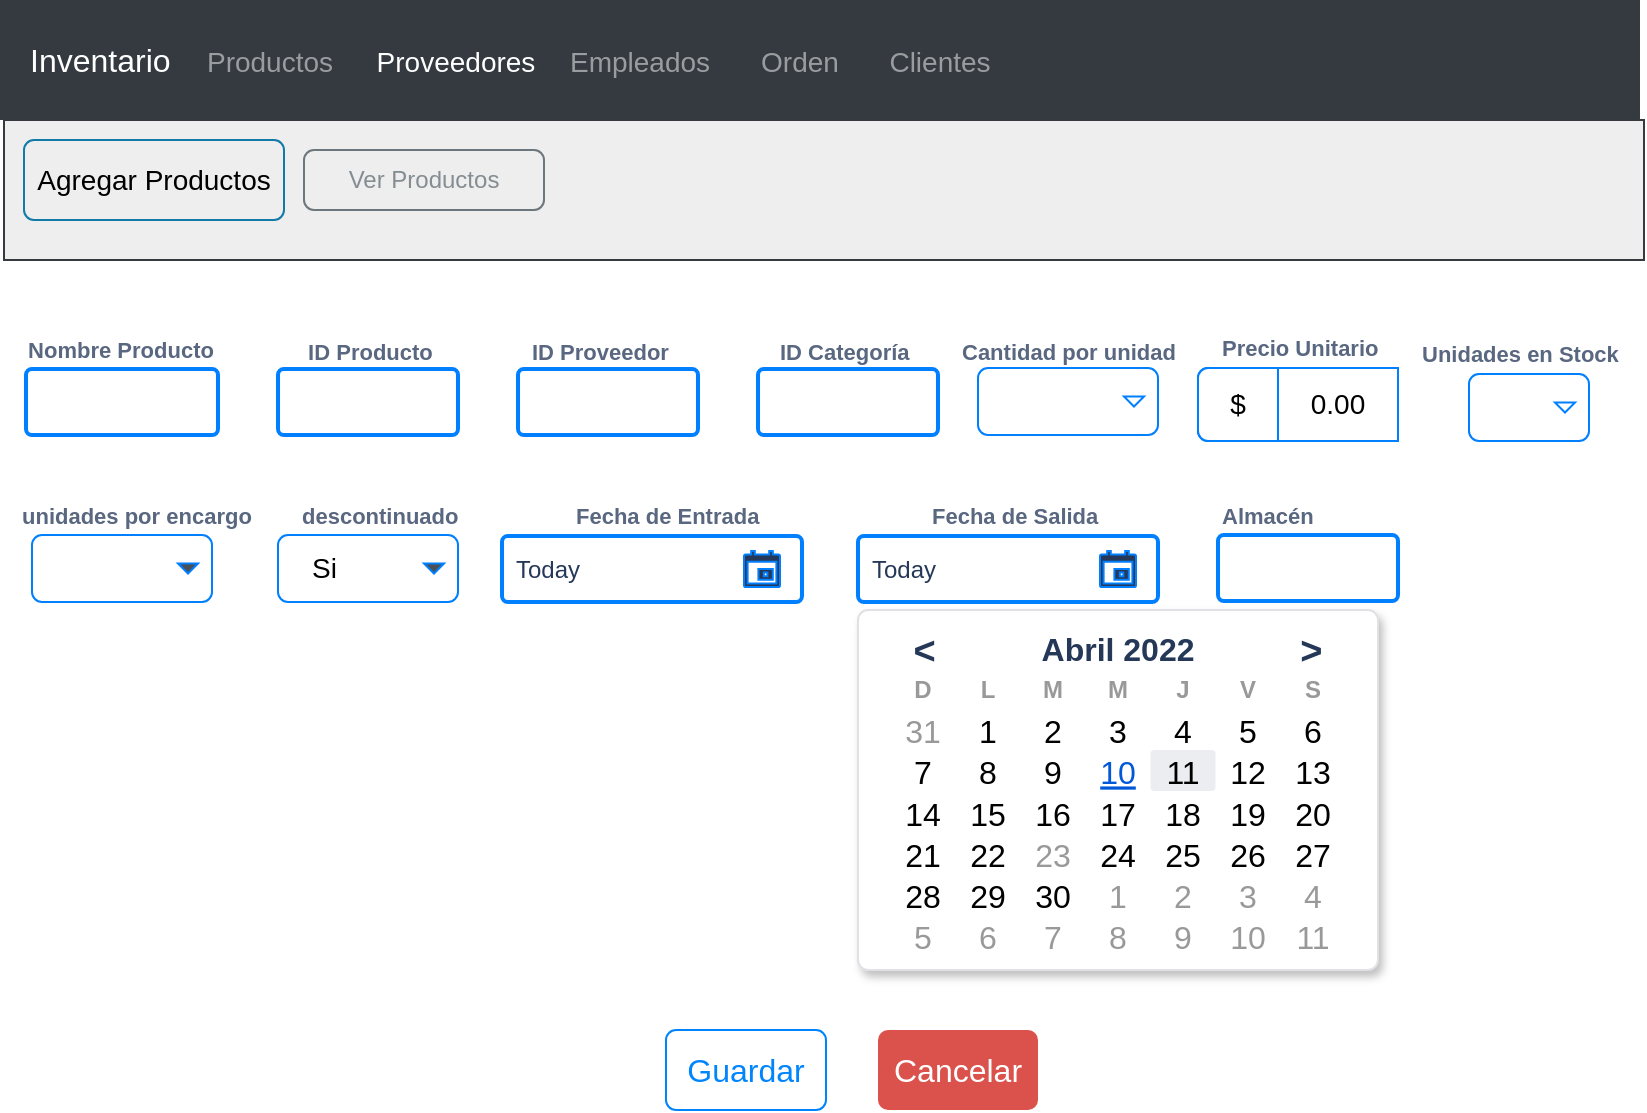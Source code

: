<mxfile version="17.4.6" type="github" pages="5">
  <diagram name="Productos" id="c9db0220-8083-56f3-ca83-edcdcd058819">
    <mxGraphModel dx="1094" dy="611" grid="1" gridSize="10" guides="1" tooltips="1" connect="1" arrows="1" fold="1" page="1" pageScale="1.5" pageWidth="826" pageHeight="1169" background="none" math="0" shadow="0">
      <root>
        <mxCell id="0" style=";html=1;" />
        <mxCell id="1" style=";html=1;" parent="0" />
        <mxCell id="3d76a8aef4d5c911-53" value="Cancelar" style="html=1;shadow=0;dashed=0;shape=mxgraph.bootstrap.rrect;align=center;rSize=5;strokeColor=none;fillColor=#DB524C;fontColor=#ffffff;fontSize=16;whiteSpace=wrap;rounded=0;" parent="1" vertex="1">
          <mxGeometry x="697" y="605" width="80" height="40" as="geometry" />
        </mxCell>
        <mxCell id="Zh9Nv1iVombWXEhlN63s-5" value="Today" style="rounded=1;arcSize=9;fillColor=#ffffff;align=left;spacingLeft=5;strokeColor=#007FFF;html=1;strokeWidth=2;fontColor=#253858;fontSize=12" parent="1" vertex="1">
          <mxGeometry x="509" y="358" width="150" height="33" as="geometry" />
        </mxCell>
        <mxCell id="Zh9Nv1iVombWXEhlN63s-6" value="" style="shape=mxgraph.gmdl.calendar;fillColor=#253858;strokeColor=#007FFF;" parent="Zh9Nv1iVombWXEhlN63s-5" vertex="1">
          <mxGeometry x="1" y="0.5" width="18" height="18" relative="1" as="geometry">
            <mxPoint x="-29" y="-9" as="offset" />
          </mxGeometry>
        </mxCell>
        <mxCell id="Zh9Nv1iVombWXEhlN63s-7" value="" style="shape=mxgraph.mockup.forms.rrect;rSize=5;strokeColor=#DFE1E5;fillColor=#ffffff;shadow=1" parent="1" vertex="1">
          <mxGeometry x="687" y="395" width="260" height="180" as="geometry" />
        </mxCell>
        <mxCell id="Zh9Nv1iVombWXEhlN63s-8" value="Abril 2022" style="strokeColor=none;fillColor=none;fontColor=#253858;fontSize=16;fontStyle=1" parent="Zh9Nv1iVombWXEhlN63s-7" vertex="1">
          <mxGeometry x="48.75" y="8.229" width="162.5" height="20.571" as="geometry" />
        </mxCell>
        <mxCell id="Zh9Nv1iVombWXEhlN63s-9" value="&lt;" style="strokeColor=none;fillColor=none;fontColor=#253858;fontSize=19;fontStyle=1;" parent="Zh9Nv1iVombWXEhlN63s-7" vertex="1">
          <mxGeometry x="13" y="8.229" width="40.625" height="20.571" as="geometry" />
        </mxCell>
        <mxCell id="Zh9Nv1iVombWXEhlN63s-10" value="&gt;" style="strokeColor=none;fillColor=none;fontColor=#253858;fontSize=19;fontStyle=1;" parent="Zh9Nv1iVombWXEhlN63s-7" vertex="1">
          <mxGeometry x="206.375" y="8.229" width="40.625" height="20.571" as="geometry" />
        </mxCell>
        <mxCell id="Zh9Nv1iVombWXEhlN63s-11" value="D" style="strokeColor=none;fillColor=none;fontColor=#999999;fontSize=12;fontStyle=1" parent="Zh9Nv1iVombWXEhlN63s-7" vertex="1">
          <mxGeometry x="16.25" y="28.8" width="32.5" height="20.571" as="geometry" />
        </mxCell>
        <mxCell id="Zh9Nv1iVombWXEhlN63s-12" value="L" style="strokeColor=none;fillColor=none;fontColor=#999999;fontSize=12;fontStyle=1" parent="Zh9Nv1iVombWXEhlN63s-7" vertex="1">
          <mxGeometry x="48.75" y="28.8" width="32.5" height="20.571" as="geometry" />
        </mxCell>
        <mxCell id="Zh9Nv1iVombWXEhlN63s-13" value="M" style="strokeColor=none;fillColor=none;fontColor=#999999;fontSize=12;fontStyle=1" parent="Zh9Nv1iVombWXEhlN63s-7" vertex="1">
          <mxGeometry x="81.25" y="28.8" width="32.5" height="20.571" as="geometry" />
        </mxCell>
        <mxCell id="Zh9Nv1iVombWXEhlN63s-14" value="M" style="strokeColor=none;fillColor=none;fontColor=#999999;fontSize=12;fontStyle=1" parent="Zh9Nv1iVombWXEhlN63s-7" vertex="1">
          <mxGeometry x="113.75" y="28.8" width="32.5" height="20.571" as="geometry" />
        </mxCell>
        <mxCell id="Zh9Nv1iVombWXEhlN63s-15" value="J" style="strokeColor=none;fillColor=none;fontColor=#999999;fontSize=12;fontStyle=1" parent="Zh9Nv1iVombWXEhlN63s-7" vertex="1">
          <mxGeometry x="146.25" y="28.8" width="32.5" height="20.571" as="geometry" />
        </mxCell>
        <mxCell id="Zh9Nv1iVombWXEhlN63s-16" value="V" style="strokeColor=none;fillColor=none;fontColor=#999999;fontSize=12;fontStyle=1" parent="Zh9Nv1iVombWXEhlN63s-7" vertex="1">
          <mxGeometry x="178.75" y="28.8" width="32.5" height="20.571" as="geometry" />
        </mxCell>
        <mxCell id="Zh9Nv1iVombWXEhlN63s-17" value="S" style="strokeColor=none;fillColor=none;fontColor=#999999;fontSize=12;fontStyle=1" parent="Zh9Nv1iVombWXEhlN63s-7" vertex="1">
          <mxGeometry x="211.25" y="28.8" width="32.5" height="20.571" as="geometry" />
        </mxCell>
        <mxCell id="Zh9Nv1iVombWXEhlN63s-18" value="31" style="strokeColor=none;fillColor=none;fontColor=#999999;fontSize=16" parent="Zh9Nv1iVombWXEhlN63s-7" vertex="1">
          <mxGeometry x="16.25" y="49.371" width="32.5" height="20.571" as="geometry" />
        </mxCell>
        <mxCell id="Zh9Nv1iVombWXEhlN63s-19" value="1" style="strokeColor=none;fillColor=none;fontColor=#000000;fontSize=16" parent="Zh9Nv1iVombWXEhlN63s-7" vertex="1">
          <mxGeometry x="48.75" y="49.371" width="32.5" height="20.571" as="geometry" />
        </mxCell>
        <mxCell id="Zh9Nv1iVombWXEhlN63s-20" value="2" style="strokeColor=none;fillColor=none;fontColor=#000000;fontSize=16" parent="Zh9Nv1iVombWXEhlN63s-7" vertex="1">
          <mxGeometry x="81.25" y="49.371" width="32.5" height="20.571" as="geometry" />
        </mxCell>
        <mxCell id="Zh9Nv1iVombWXEhlN63s-21" value="3" style="strokeColor=none;fillColor=none;fontColor=#000000;fontSize=16" parent="Zh9Nv1iVombWXEhlN63s-7" vertex="1">
          <mxGeometry x="113.75" y="49.371" width="32.5" height="20.571" as="geometry" />
        </mxCell>
        <mxCell id="Zh9Nv1iVombWXEhlN63s-22" value="4" style="strokeColor=none;fillColor=none;fontColor=#000000;fontSize=16" parent="Zh9Nv1iVombWXEhlN63s-7" vertex="1">
          <mxGeometry x="146.25" y="49.371" width="32.5" height="20.571" as="geometry" />
        </mxCell>
        <mxCell id="Zh9Nv1iVombWXEhlN63s-23" value="5" style="strokeColor=none;fillColor=none;fontColor=#000000;fontSize=16" parent="Zh9Nv1iVombWXEhlN63s-7" vertex="1">
          <mxGeometry x="178.75" y="49.371" width="32.5" height="20.571" as="geometry" />
        </mxCell>
        <mxCell id="Zh9Nv1iVombWXEhlN63s-24" value="6" style="strokeColor=none;fillColor=none;fontColor=#000000;fontSize=16" parent="Zh9Nv1iVombWXEhlN63s-7" vertex="1">
          <mxGeometry x="211.25" y="49.371" width="32.5" height="20.571" as="geometry" />
        </mxCell>
        <mxCell id="Zh9Nv1iVombWXEhlN63s-25" value="7" style="strokeColor=none;fillColor=none;fontColor=#000000;fontSize=16" parent="Zh9Nv1iVombWXEhlN63s-7" vertex="1">
          <mxGeometry x="16.25" y="69.943" width="32.5" height="20.571" as="geometry" />
        </mxCell>
        <mxCell id="Zh9Nv1iVombWXEhlN63s-26" value="8" style="strokeColor=none;fillColor=none;fontColor=#000000;fontSize=16" parent="Zh9Nv1iVombWXEhlN63s-7" vertex="1">
          <mxGeometry x="48.75" y="69.943" width="32.5" height="20.571" as="geometry" />
        </mxCell>
        <mxCell id="Zh9Nv1iVombWXEhlN63s-27" value="9" style="strokeColor=none;fillColor=none;fontColor=#000000;fontSize=16" parent="Zh9Nv1iVombWXEhlN63s-7" vertex="1">
          <mxGeometry x="81.25" y="69.943" width="32.5" height="20.571" as="geometry" />
        </mxCell>
        <mxCell id="Zh9Nv1iVombWXEhlN63s-28" value="10" style="strokeColor=none;fillColor=none;fontColor=#0057D8;fontSize=16;fontStyle=4" parent="Zh9Nv1iVombWXEhlN63s-7" vertex="1">
          <mxGeometry x="113.75" y="69.943" width="32.5" height="20.571" as="geometry" />
        </mxCell>
        <mxCell id="Zh9Nv1iVombWXEhlN63s-29" value="11" style="strokeColor=none;fillColor=#ECEDF0;fontColor=#000000;fontSize=16;rounded=1;arcSize=10" parent="Zh9Nv1iVombWXEhlN63s-7" vertex="1">
          <mxGeometry x="146.25" y="69.943" width="32.5" height="20.571" as="geometry" />
        </mxCell>
        <mxCell id="Zh9Nv1iVombWXEhlN63s-30" value="12" style="strokeColor=none;fillColor=none;fontColor=#000000;fontSize=16" parent="Zh9Nv1iVombWXEhlN63s-7" vertex="1">
          <mxGeometry x="178.75" y="69.943" width="32.5" height="20.571" as="geometry" />
        </mxCell>
        <mxCell id="Zh9Nv1iVombWXEhlN63s-31" value="13" style="strokeColor=none;fillColor=none;fontColor=#000000;fontSize=16" parent="Zh9Nv1iVombWXEhlN63s-7" vertex="1">
          <mxGeometry x="211.25" y="69.943" width="32.5" height="20.571" as="geometry" />
        </mxCell>
        <mxCell id="Zh9Nv1iVombWXEhlN63s-32" value="14" style="strokeColor=none;fillColor=none;fontColor=#000000;fontSize=16" parent="Zh9Nv1iVombWXEhlN63s-7" vertex="1">
          <mxGeometry x="16.25" y="90.514" width="32.5" height="20.571" as="geometry" />
        </mxCell>
        <mxCell id="Zh9Nv1iVombWXEhlN63s-33" value="15" style="strokeColor=none;fillColor=none;fontColor=#000000;fontSize=16" parent="Zh9Nv1iVombWXEhlN63s-7" vertex="1">
          <mxGeometry x="48.75" y="90.514" width="32.5" height="20.571" as="geometry" />
        </mxCell>
        <mxCell id="Zh9Nv1iVombWXEhlN63s-34" value="16" style="strokeColor=none;fillColor=none;fontColor=#000000;fontSize=16" parent="Zh9Nv1iVombWXEhlN63s-7" vertex="1">
          <mxGeometry x="81.25" y="90.514" width="32.5" height="20.571" as="geometry" />
        </mxCell>
        <mxCell id="Zh9Nv1iVombWXEhlN63s-35" value="17" style="strokeColor=none;fillColor=none;fontColor=#000000;fontSize=16" parent="Zh9Nv1iVombWXEhlN63s-7" vertex="1">
          <mxGeometry x="113.75" y="90.514" width="32.5" height="20.571" as="geometry" />
        </mxCell>
        <mxCell id="Zh9Nv1iVombWXEhlN63s-36" value="18" style="strokeColor=none;fillColor=none;fontColor=#000000;fontSize=16" parent="Zh9Nv1iVombWXEhlN63s-7" vertex="1">
          <mxGeometry x="146.25" y="90.514" width="32.5" height="20.571" as="geometry" />
        </mxCell>
        <mxCell id="Zh9Nv1iVombWXEhlN63s-37" value="19" style="strokeColor=none;fillColor=none;fontColor=#000000;fontSize=16" parent="Zh9Nv1iVombWXEhlN63s-7" vertex="1">
          <mxGeometry x="178.75" y="90.514" width="32.5" height="20.571" as="geometry" />
        </mxCell>
        <mxCell id="Zh9Nv1iVombWXEhlN63s-38" value="20" style="strokeColor=none;fillColor=none;fontColor=#000000;fontSize=16" parent="Zh9Nv1iVombWXEhlN63s-7" vertex="1">
          <mxGeometry x="211.25" y="90.514" width="32.5" height="20.571" as="geometry" />
        </mxCell>
        <mxCell id="Zh9Nv1iVombWXEhlN63s-39" value="21" style="strokeColor=none;fillColor=none;fontColor=#000000;fontSize=16" parent="Zh9Nv1iVombWXEhlN63s-7" vertex="1">
          <mxGeometry x="16.25" y="111.086" width="32.5" height="20.571" as="geometry" />
        </mxCell>
        <mxCell id="Zh9Nv1iVombWXEhlN63s-40" value="22" style="strokeColor=none;fillColor=none;fontColor=#000000;fontSize=16" parent="Zh9Nv1iVombWXEhlN63s-7" vertex="1">
          <mxGeometry x="48.75" y="111.086" width="32.5" height="20.571" as="geometry" />
        </mxCell>
        <mxCell id="Zh9Nv1iVombWXEhlN63s-41" value="23" style="strokeColor=none;fillColor=none;fontColor=#999999;fontSize=16" parent="Zh9Nv1iVombWXEhlN63s-7" vertex="1">
          <mxGeometry x="81.25" y="111.086" width="32.5" height="20.571" as="geometry" />
        </mxCell>
        <mxCell id="Zh9Nv1iVombWXEhlN63s-42" value="24" style="strokeColor=none;fillColor=none;fontColor=#000000;fontSize=16" parent="Zh9Nv1iVombWXEhlN63s-7" vertex="1">
          <mxGeometry x="113.75" y="111.086" width="32.5" height="20.571" as="geometry" />
        </mxCell>
        <mxCell id="Zh9Nv1iVombWXEhlN63s-43" value="25" style="strokeColor=none;fillColor=none;fontColor=#000000;fontSize=16" parent="Zh9Nv1iVombWXEhlN63s-7" vertex="1">
          <mxGeometry x="146.25" y="111.086" width="32.5" height="20.571" as="geometry" />
        </mxCell>
        <mxCell id="Zh9Nv1iVombWXEhlN63s-44" value="26" style="strokeColor=none;fillColor=none;fontColor=#000000;fontSize=16" parent="Zh9Nv1iVombWXEhlN63s-7" vertex="1">
          <mxGeometry x="178.75" y="111.086" width="32.5" height="20.571" as="geometry" />
        </mxCell>
        <mxCell id="Zh9Nv1iVombWXEhlN63s-45" value="27" style="strokeColor=none;fillColor=none;fontColor=#000000;fontSize=16" parent="Zh9Nv1iVombWXEhlN63s-7" vertex="1">
          <mxGeometry x="211.25" y="111.086" width="32.5" height="20.571" as="geometry" />
        </mxCell>
        <mxCell id="Zh9Nv1iVombWXEhlN63s-46" value="28" style="strokeColor=none;fillColor=none;fontColor=#000000;fontSize=16" parent="Zh9Nv1iVombWXEhlN63s-7" vertex="1">
          <mxGeometry x="16.25" y="131.657" width="32.5" height="20.571" as="geometry" />
        </mxCell>
        <mxCell id="Zh9Nv1iVombWXEhlN63s-47" value="29" style="strokeColor=none;fillColor=none;fontColor=#000000;fontSize=16" parent="Zh9Nv1iVombWXEhlN63s-7" vertex="1">
          <mxGeometry x="48.75" y="131.657" width="32.5" height="20.571" as="geometry" />
        </mxCell>
        <mxCell id="Zh9Nv1iVombWXEhlN63s-48" value="30" style="strokeColor=none;fillColor=none;fontColor=#000000;fontSize=16" parent="Zh9Nv1iVombWXEhlN63s-7" vertex="1">
          <mxGeometry x="81.25" y="131.657" width="32.5" height="20.571" as="geometry" />
        </mxCell>
        <mxCell id="Zh9Nv1iVombWXEhlN63s-49" value="1" style="strokeColor=none;fillColor=none;fontColor=#999999;fontSize=16" parent="Zh9Nv1iVombWXEhlN63s-7" vertex="1">
          <mxGeometry x="113.75" y="131.657" width="32.5" height="20.571" as="geometry" />
        </mxCell>
        <mxCell id="Zh9Nv1iVombWXEhlN63s-50" value="2" style="strokeColor=none;fillColor=none;fontColor=#999999;fontSize=16" parent="Zh9Nv1iVombWXEhlN63s-7" vertex="1">
          <mxGeometry x="146.25" y="131.657" width="32.5" height="20.571" as="geometry" />
        </mxCell>
        <mxCell id="Zh9Nv1iVombWXEhlN63s-51" value="3" style="strokeColor=none;fillColor=none;fontColor=#999999;fontSize=16" parent="Zh9Nv1iVombWXEhlN63s-7" vertex="1">
          <mxGeometry x="178.75" y="131.657" width="32.5" height="20.571" as="geometry" />
        </mxCell>
        <mxCell id="Zh9Nv1iVombWXEhlN63s-52" value="4" style="strokeColor=none;fillColor=none;fontColor=#999999;fontSize=16" parent="Zh9Nv1iVombWXEhlN63s-7" vertex="1">
          <mxGeometry x="211.25" y="131.657" width="32.5" height="20.571" as="geometry" />
        </mxCell>
        <mxCell id="Zh9Nv1iVombWXEhlN63s-53" value="5" style="strokeColor=none;fillColor=none;fontColor=#999999;fontSize=16" parent="Zh9Nv1iVombWXEhlN63s-7" vertex="1">
          <mxGeometry x="16.25" y="152.229" width="32.5" height="20.571" as="geometry" />
        </mxCell>
        <mxCell id="Zh9Nv1iVombWXEhlN63s-54" value="6" style="strokeColor=none;fillColor=none;fontColor=#999999;fontSize=16" parent="Zh9Nv1iVombWXEhlN63s-7" vertex="1">
          <mxGeometry x="48.75" y="152.229" width="32.5" height="20.571" as="geometry" />
        </mxCell>
        <mxCell id="Zh9Nv1iVombWXEhlN63s-55" value="7" style="strokeColor=none;fillColor=none;fontColor=#999999;fontSize=16" parent="Zh9Nv1iVombWXEhlN63s-7" vertex="1">
          <mxGeometry x="81.25" y="152.229" width="32.5" height="20.571" as="geometry" />
        </mxCell>
        <mxCell id="Zh9Nv1iVombWXEhlN63s-56" value="8" style="strokeColor=none;fillColor=none;fontColor=#999999;fontSize=16" parent="Zh9Nv1iVombWXEhlN63s-7" vertex="1">
          <mxGeometry x="113.75" y="152.229" width="32.5" height="20.571" as="geometry" />
        </mxCell>
        <mxCell id="Zh9Nv1iVombWXEhlN63s-57" value="9" style="strokeColor=none;fillColor=none;fontColor=#999999;fontSize=16" parent="Zh9Nv1iVombWXEhlN63s-7" vertex="1">
          <mxGeometry x="146.25" y="152.229" width="32.5" height="20.571" as="geometry" />
        </mxCell>
        <mxCell id="Zh9Nv1iVombWXEhlN63s-58" value="10" style="strokeColor=none;fillColor=none;fontColor=#999999;fontSize=16" parent="Zh9Nv1iVombWXEhlN63s-7" vertex="1">
          <mxGeometry x="178.75" y="152.229" width="32.5" height="20.571" as="geometry" />
        </mxCell>
        <mxCell id="Zh9Nv1iVombWXEhlN63s-59" value="11" style="strokeColor=none;fillColor=none;fontColor=#999999;fontSize=16" parent="Zh9Nv1iVombWXEhlN63s-7" vertex="1">
          <mxGeometry x="211.25" y="152.229" width="32.5" height="20.571" as="geometry" />
        </mxCell>
        <mxCell id="Zh9Nv1iVombWXEhlN63s-65" value="&amp;nbsp;ID Producto" style="fillColor=none;strokeColor=none;html=1;fontSize=11;fontStyle=0;align=left;fontColor=#596780;fontStyle=1;fontSize=11" parent="1" vertex="1">
          <mxGeometry x="407" y="255.5" width="70" height="20" as="geometry" />
        </mxCell>
        <mxCell id="Zh9Nv1iVombWXEhlN63s-66" value="" style="rounded=1;arcSize=9;align=left;spacingLeft=5;html=1;strokeWidth=2;fontSize=12;strokeColor=#007FFF;" parent="1" vertex="1">
          <mxGeometry x="397" y="274.5" width="90" height="33" as="geometry" />
        </mxCell>
        <mxCell id="Zh9Nv1iVombWXEhlN63s-67" value="Almacén&lt;span style=&quot;white-space: pre&quot;&gt;	&lt;/span&gt;" style="fillColor=none;strokeColor=none;html=1;fontSize=11;fontStyle=0;align=left;fontColor=#596780;fontStyle=1;fontSize=11" parent="1" vertex="1">
          <mxGeometry x="867" y="337.5" width="80" height="20" as="geometry" />
        </mxCell>
        <mxCell id="Zh9Nv1iVombWXEhlN63s-68" value="" style="rounded=1;arcSize=9;align=left;spacingLeft=5;strokeColor=#007FFF;html=1;strokeWidth=2;fontSize=12" parent="1" vertex="1">
          <mxGeometry x="867" y="357.5" width="90" height="33" as="geometry" />
        </mxCell>
        <mxCell id="Zh9Nv1iVombWXEhlN63s-70" value="ID Proveedor" style="fillColor=none;strokeColor=none;html=1;fontSize=11;fontStyle=0;align=left;fontColor=#596780;fontStyle=1;fontSize=11" parent="1" vertex="1">
          <mxGeometry x="522" y="255.5" width="80" height="20" as="geometry" />
        </mxCell>
        <mxCell id="Zh9Nv1iVombWXEhlN63s-71" value="" style="rounded=1;arcSize=9;align=left;spacingLeft=5;html=1;strokeWidth=2;fontSize=12;strokeColor=#007FFF;" parent="1" vertex="1">
          <mxGeometry x="517" y="274.5" width="90" height="33" as="geometry" />
        </mxCell>
        <mxCell id="Zh9Nv1iVombWXEhlN63s-72" value="Fecha de Entrada" style="fillColor=none;strokeColor=none;html=1;fontSize=11;fontStyle=0;align=left;fontColor=#596780;fontStyle=1;fontSize=11" parent="1" vertex="1">
          <mxGeometry x="544" y="337.5" width="80" height="20" as="geometry" />
        </mxCell>
        <mxCell id="Zh9Nv1iVombWXEhlN63s-73" value="Cantidad por unidad" style="fillColor=none;strokeColor=none;html=1;fontSize=11;fontStyle=0;align=left;fontColor=#596780;fontStyle=1;fontSize=11" parent="1" vertex="1">
          <mxGeometry x="737" y="250.5" width="140" height="30" as="geometry" />
        </mxCell>
        <mxCell id="-L6e424PeVt7FqyeNGNE-78" value="&amp;nbsp;Nombre Producto" style="fillColor=none;strokeColor=none;html=1;fontSize=11;fontStyle=0;align=left;fontColor=#596780;fontStyle=1;fontSize=11" parent="1" vertex="1">
          <mxGeometry x="267" y="254.5" width="70" height="20" as="geometry" />
        </mxCell>
        <mxCell id="-L6e424PeVt7FqyeNGNE-79" value="" style="rounded=1;arcSize=9;align=left;spacingLeft=5;html=1;strokeWidth=2;fontSize=12;strokeColor=#007FFF;" parent="1" vertex="1">
          <mxGeometry x="271" y="274.5" width="96" height="33" as="geometry" />
        </mxCell>
        <mxCell id="-L6e424PeVt7FqyeNGNE-118" value="Guardar" style="html=1;shadow=0;dashed=0;shape=mxgraph.bootstrap.rrect;rSize=5;strokeColor=#0085FC;strokeWidth=1;fillColor=none;fontColor=#0085FC;whiteSpace=wrap;align=center;verticalAlign=middle;spacingLeft=0;fontStyle=0;fontSize=16;spacing=5;" parent="1" vertex="1">
          <mxGeometry x="591" y="605" width="80" height="40" as="geometry" />
        </mxCell>
        <mxCell id="erfIfqLba9pCZKqg1kL6-1" value="" style="html=1;shadow=0;dashed=0;shape=mxgraph.bootstrap.rrect;rSize=5;html=1;whiteSpace=wrap;align=left;spacing=15;spacingLeft=40;fontSize=14;strokeColor=#007FFF;" parent="1" vertex="1">
          <mxGeometry x="857" y="274" width="100" height="36.5" as="geometry" />
        </mxCell>
        <mxCell id="erfIfqLba9pCZKqg1kL6-2" value="$" style="html=1;shadow=0;dashed=0;shape=mxgraph.bootstrap.leftButton;rSize=5;perimeter=none;whiteSpace=wrap;resizeHeight=1;fontSize=14;strokeColor=#007FFF;" parent="erfIfqLba9pCZKqg1kL6-1" vertex="1">
          <mxGeometry width="40" height="36.5" relative="1" as="geometry">
            <mxPoint as="offset" />
          </mxGeometry>
        </mxCell>
        <mxCell id="erfIfqLba9pCZKqg1kL6-3" value="0.00" style="html=1;shadow=0;dashed=0;perimeter=none;whiteSpace=wrap;resizeHeight=1;fontSize=14;strokeColor=#007FFF;" parent="erfIfqLba9pCZKqg1kL6-1" vertex="1">
          <mxGeometry width="60" height="36.5" relative="1" as="geometry">
            <mxPoint x="40" as="offset" />
          </mxGeometry>
        </mxCell>
        <mxCell id="Hq-495NcOwGhk0rrR-_f-1" value="" style="html=1;shadow=0;dashed=0;shape=mxgraph.bootstrap.rrect;rSize=5;strokeWidth=1;whiteSpace=wrap;align=left;verticalAlign=middle;fontStyle=0;fontSize=14;spacingRight=0;spacing=17;strokeColor=#007FFF;" parent="1" vertex="1">
          <mxGeometry x="747" y="274" width="90" height="33.5" as="geometry" />
        </mxCell>
        <mxCell id="Hq-495NcOwGhk0rrR-_f-2" value="" style="shape=triangle;direction=south;perimeter=none;strokeColor=#007FFF;" parent="Hq-495NcOwGhk0rrR-_f-1" vertex="1">
          <mxGeometry x="1" y="0.5" width="10" height="5" relative="1" as="geometry">
            <mxPoint x="-17" y="-2.5" as="offset" />
          </mxGeometry>
        </mxCell>
        <mxCell id="tF8_q3atPA9fPwEfewPo-6" value="" style="html=1;shadow=0;dashed=0;fillColor=#eeeeee;strokeColor=#36393d;fontSize=16;align=left;spacing=15;" vertex="1" parent="1">
          <mxGeometry x="260" y="150" width="820" height="70" as="geometry" />
        </mxCell>
        <UserObject label="Agregar Productos" link="data:page/id,c9db0220-8083-56f3-ca83-edcdcd058819" id="tF8_q3atPA9fPwEfewPo-7">
          <mxCell style="html=1;shadow=0;dashed=0;shape=mxgraph.bootstrap.rrect;rSize=5;strokeColor=#127AA6;html=1;whiteSpace=wrap;fillColor=none;fontColor=#000000;align=center;spacingLeft=0;fontSize=14;" vertex="1" parent="tF8_q3atPA9fPwEfewPo-6">
            <mxGeometry width="130" height="40" relative="1" as="geometry">
              <mxPoint x="10" y="10" as="offset" />
            </mxGeometry>
          </mxCell>
        </UserObject>
        <UserObject label="Ver Productos" link="data:page/id,gg412fadI_BVlteUTLhr" id="tF8_q3atPA9fPwEfewPo-8">
          <mxCell style="html=1;shadow=0;dashed=0;shape=mxgraph.bootstrap.rrect;rSize=5;;strokeColor=#6C767D;fontColor=#848D92;fillColor=none;rSize=5;perimeter=none;whiteSpace=wrap;resizeHeight=1;" vertex="1" parent="tF8_q3atPA9fPwEfewPo-6">
            <mxGeometry width="120" height="30" relative="1" as="geometry">
              <mxPoint x="150" y="15" as="offset" />
            </mxGeometry>
          </mxCell>
        </UserObject>
        <mxCell id="1bCdbB35qR22P-ypHAqC-1" value="ID Categoría" style="fillColor=none;strokeColor=none;html=1;fontSize=11;fontStyle=0;align=left;fontColor=#596780;fontStyle=1;fontSize=11" vertex="1" parent="1">
          <mxGeometry x="646" y="256" width="80" height="20" as="geometry" />
        </mxCell>
        <mxCell id="1bCdbB35qR22P-ypHAqC-2" value="" style="rounded=1;arcSize=9;align=left;spacingLeft=5;html=1;strokeWidth=2;fontSize=12;strokeColor=#007FFF;" vertex="1" parent="1">
          <mxGeometry x="637" y="274.5" width="90" height="33" as="geometry" />
        </mxCell>
        <mxCell id="1bCdbB35qR22P-ypHAqC-3" style="edgeStyle=orthogonalEdgeStyle;rounded=0;orthogonalLoop=1;jettySize=auto;html=1;exitX=0.5;exitY=1;exitDx=0;exitDy=0;fontColor=#000000;strokeColor=#007FFF;" edge="1" parent="1" source="Zh9Nv1iVombWXEhlN63s-73" target="Zh9Nv1iVombWXEhlN63s-73">
          <mxGeometry relative="1" as="geometry" />
        </mxCell>
        <mxCell id="Zh9Nv1iVombWXEhlN63s-77" value="Precio Unitario" style="fillColor=none;strokeColor=none;html=1;fontSize=11;fontStyle=0;align=left;fontColor=#596780;fontStyle=1;fontSize=11" parent="1" vertex="1">
          <mxGeometry x="867" y="254" width="80" height="20" as="geometry" />
        </mxCell>
        <mxCell id="-sSbvtlhn-e3_zjwy6ki-2" value="descontinuado" style="fillColor=none;strokeColor=none;html=1;fontSize=11;fontStyle=0;align=left;fontColor=#596780;fontStyle=1;fontSize=11" vertex="1" parent="1">
          <mxGeometry x="407" y="337.5" width="70" height="20" as="geometry" />
        </mxCell>
        <mxCell id="-sSbvtlhn-e3_zjwy6ki-4" value="unidades por encargo" style="fillColor=none;strokeColor=none;html=1;fontSize=11;fontStyle=0;align=left;fontColor=#596780;fontStyle=1;fontSize=11" vertex="1" parent="1">
          <mxGeometry x="267" y="337.5" width="80" height="20" as="geometry" />
        </mxCell>
        <mxCell id="-sSbvtlhn-e3_zjwy6ki-6" value="Unidades en Stock" style="fillColor=none;strokeColor=none;html=1;fontSize=11;fontStyle=0;align=left;fontColor=#596780;fontStyle=1;fontSize=11" vertex="1" parent="1">
          <mxGeometry x="967" y="257" width="111" height="20" as="geometry" />
        </mxCell>
        <mxCell id="-sSbvtlhn-e3_zjwy6ki-8" value="" style="html=1;shadow=0;dashed=0;shape=mxgraph.bootstrap.rrect;rSize=5;strokeWidth=1;whiteSpace=wrap;align=left;verticalAlign=middle;fontStyle=0;fontSize=14;spacingRight=0;spacing=17;strokeColor=#007FFF;" vertex="1" parent="1">
          <mxGeometry x="992.5" y="277" width="60" height="33.5" as="geometry" />
        </mxCell>
        <mxCell id="-sSbvtlhn-e3_zjwy6ki-9" value="" style="shape=triangle;direction=south;perimeter=none;strokeColor=#007FFF;" vertex="1" parent="-sSbvtlhn-e3_zjwy6ki-8">
          <mxGeometry x="1" y="0.5" width="10" height="5" relative="1" as="geometry">
            <mxPoint x="-17" y="-2.5" as="offset" />
          </mxGeometry>
        </mxCell>
        <mxCell id="-sSbvtlhn-e3_zjwy6ki-12" value="" style="html=1;shadow=0;dashed=0;shape=mxgraph.bootstrap.rrect;rSize=5;strokeWidth=1;whiteSpace=wrap;align=left;verticalAlign=middle;fontStyle=0;fontSize=14;spacingRight=0;spacing=17;strokeColor=#007FFF;" vertex="1" parent="1">
          <mxGeometry x="274" y="357.5" width="90" height="33.5" as="geometry" />
        </mxCell>
        <mxCell id="-sSbvtlhn-e3_zjwy6ki-13" value="" style="shape=triangle;direction=south;fillColor=#495057;strokeColor=#007FFF;perimeter=none;" vertex="1" parent="-sSbvtlhn-e3_zjwy6ki-12">
          <mxGeometry x="1" y="0.5" width="10" height="5" relative="1" as="geometry">
            <mxPoint x="-17" y="-2.5" as="offset" />
          </mxGeometry>
        </mxCell>
        <mxCell id="-sSbvtlhn-e3_zjwy6ki-14" value="Si" style="html=1;shadow=0;dashed=0;shape=mxgraph.bootstrap.rrect;rSize=5;strokeWidth=1;whiteSpace=wrap;align=left;verticalAlign=middle;fontStyle=0;fontSize=14;spacingRight=0;spacing=17;strokeColor=#007FFF;" vertex="1" parent="1">
          <mxGeometry x="397" y="357.5" width="90" height="33.5" as="geometry" />
        </mxCell>
        <mxCell id="-sSbvtlhn-e3_zjwy6ki-15" value="" style="shape=triangle;direction=south;fillColor=#495057;strokeColor=#007FFF;perimeter=none;" vertex="1" parent="-sSbvtlhn-e3_zjwy6ki-14">
          <mxGeometry x="1" y="0.5" width="10" height="5" relative="1" as="geometry">
            <mxPoint x="-17" y="-2.5" as="offset" />
          </mxGeometry>
        </mxCell>
        <mxCell id="nEj4L8l0lKhKXL4NBcIi-1" value="Today" style="rounded=1;arcSize=9;fillColor=#ffffff;align=left;spacingLeft=5;strokeColor=#007FFF;html=1;strokeWidth=2;fontColor=#253858;fontSize=12" vertex="1" parent="1">
          <mxGeometry x="687" y="358" width="150" height="33" as="geometry" />
        </mxCell>
        <mxCell id="nEj4L8l0lKhKXL4NBcIi-2" value="" style="shape=mxgraph.gmdl.calendar;fillColor=#253858;strokeColor=#007FFF;" vertex="1" parent="nEj4L8l0lKhKXL4NBcIi-1">
          <mxGeometry x="1" y="0.5" width="18" height="18" relative="1" as="geometry">
            <mxPoint x="-29" y="-9" as="offset" />
          </mxGeometry>
        </mxCell>
        <mxCell id="nEj4L8l0lKhKXL4NBcIi-3" value="Fecha de Salida" style="fillColor=none;strokeColor=none;html=1;fontSize=11;fontStyle=0;align=left;fontColor=#596780;fontStyle=1;fontSize=11" vertex="1" parent="1">
          <mxGeometry x="722" y="337.5" width="80" height="20" as="geometry" />
        </mxCell>
        <mxCell id="3Xq6WmhVhXp_lg-mgLzK-1" value="Inventario" style="html=1;shadow=0;dashed=0;fillColor=#343A40;strokeColor=none;fontSize=16;fontColor=#ffffff;align=left;spacing=15;" vertex="1" parent="1">
          <mxGeometry x="258" y="90" width="820" height="60" as="geometry" />
        </mxCell>
        <UserObject label="Productos" link="data:page/id,c9db0220-8083-56f3-ca83-edcdcd058819" id="3Xq6WmhVhXp_lg-mgLzK-2">
          <mxCell style="fillColor=none;strokeColor=none;fontSize=14;fontColor=#9A9DA0;align=center;" vertex="1" parent="3Xq6WmhVhXp_lg-mgLzK-1">
            <mxGeometry width="70" height="40" relative="1" as="geometry">
              <mxPoint x="100" y="10" as="offset" />
            </mxGeometry>
          </mxCell>
        </UserObject>
        <UserObject label="Proveedores" link="data:page/id,5aqPo8gSQN50lH9sME_n" id="3Xq6WmhVhXp_lg-mgLzK-3">
          <mxCell style="fillColor=none;strokeColor=none;fontSize=14;fontColor=#FFFFFF;align=center;" vertex="1" parent="3Xq6WmhVhXp_lg-mgLzK-1">
            <mxGeometry width="70" height="40" relative="1" as="geometry">
              <mxPoint x="193" y="10" as="offset" />
            </mxGeometry>
          </mxCell>
        </UserObject>
        <UserObject label="Empleados" id="3Xq6WmhVhXp_lg-mgLzK-4">
          <mxCell style="fillColor=none;strokeColor=none;fontSize=14;fontColor=#9A9DA0;align=center;spacingRight=0;" vertex="1" parent="3Xq6WmhVhXp_lg-mgLzK-1">
            <mxGeometry width="80" height="40" relative="1" as="geometry">
              <mxPoint x="280" y="10" as="offset" />
            </mxGeometry>
          </mxCell>
        </UserObject>
        <mxCell id="3Xq6WmhVhXp_lg-mgLzK-5" value="Orden" style="fillColor=none;strokeColor=none;fontSize=14;fontColor=#9A9DA0;align=center;" vertex="1" parent="3Xq6WmhVhXp_lg-mgLzK-1">
          <mxGeometry width="80" height="40" relative="1" as="geometry">
            <mxPoint x="360" y="10" as="offset" />
          </mxGeometry>
        </mxCell>
        <mxCell id="3Xq6WmhVhXp_lg-mgLzK-6" value="Clientes" style="fillColor=none;strokeColor=none;fontSize=14;fontColor=#9A9DA0;align=center;" vertex="1" parent="3Xq6WmhVhXp_lg-mgLzK-1">
          <mxGeometry x="430" y="10" width="80" height="40" as="geometry" />
        </mxCell>
      </root>
    </mxGraphModel>
  </diagram>
  <diagram name="Ver Productos" id="gg412fadI_BVlteUTLhr">
    <mxGraphModel dx="1422" dy="794" grid="1" gridSize="10" guides="1" tooltips="1" connect="1" arrows="1" fold="1" page="1" pageScale="1.5" pageWidth="826" pageHeight="1169" background="none" math="0" shadow="0">
      <root>
        <mxCell id="dGxmvi3Zz1vcVM5YtQgD-0" style=";html=1;" />
        <mxCell id="dGxmvi3Zz1vcVM5YtQgD-1" style=";html=1;" parent="dGxmvi3Zz1vcVM5YtQgD-0" />
        <mxCell id="dGxmvi3Zz1vcVM5YtQgD-7" value="Borrar" style="html=1;shadow=0;dashed=0;shape=mxgraph.bootstrap.rrect;align=center;rSize=5;strokeColor=none;fillColor=#DB524C;fontColor=#ffffff;fontSize=16;whiteSpace=wrap;rounded=0;" vertex="1" parent="dGxmvi3Zz1vcVM5YtQgD-1">
          <mxGeometry x="480" y="550" width="80" height="50" as="geometry" />
        </mxCell>
        <mxCell id="dGxmvi3Zz1vcVM5YtQgD-69" value="ID Producto" style="fillColor=none;strokeColor=none;html=1;fontSize=11;fontStyle=0;align=left;fontColor=#596780;fontStyle=1;fontSize=11" vertex="1" parent="dGxmvi3Zz1vcVM5YtQgD-1">
          <mxGeometry x="80" y="180" width="80" height="20" as="geometry" />
        </mxCell>
        <UserObject label="Modificar" link="data:page/id,c9db0220-8083-56f3-ca83-edcdcd058819" id="dGxmvi3Zz1vcVM5YtQgD-106">
          <mxCell style="html=1;shadow=0;dashed=0;shape=mxgraph.bootstrap.rrect;rSize=5;strokeColor=#0085FC;strokeWidth=1;fillColor=none;fontColor=#0085FC;whiteSpace=wrap;align=center;verticalAlign=middle;spacingLeft=0;fontStyle=0;fontSize=16;spacing=5;" vertex="1" parent="dGxmvi3Zz1vcVM5YtQgD-1">
            <mxGeometry x="380" y="555" width="80" height="40" as="geometry" />
          </mxCell>
        </UserObject>
        <mxCell id="dGxmvi3Zz1vcVM5YtQgD-118" value="" style="html=1;shadow=0;dashed=0;fillColor=#eeeeee;strokeColor=#36393d;fontSize=16;align=left;spacing=15;" vertex="1" parent="dGxmvi3Zz1vcVM5YtQgD-1">
          <mxGeometry x="40" y="100" width="820" height="70" as="geometry" />
        </mxCell>
        <mxCell id="dGxmvi3Zz1vcVM5YtQgD-119" value="Ver Productos" style="html=1;shadow=0;dashed=0;shape=mxgraph.bootstrap.rrect;rSize=5;strokeColor=#127AA6;html=1;whiteSpace=wrap;fillColor=none;fontColor=#000000;align=center;spacingLeft=0;fontSize=14;" vertex="1" parent="dGxmvi3Zz1vcVM5YtQgD-118">
          <mxGeometry width="130" height="40" relative="1" as="geometry">
            <mxPoint x="150" y="15" as="offset" />
          </mxGeometry>
        </mxCell>
        <UserObject label="Agregar Productos" link="data:page/id,c9db0220-8083-56f3-ca83-edcdcd058819" id="dGxmvi3Zz1vcVM5YtQgD-120">
          <mxCell style="html=1;shadow=0;dashed=0;shape=mxgraph.bootstrap.rrect;rSize=5;;strokeColor=#6C767D;fontColor=#848D92;fillColor=none;rSize=5;perimeter=none;whiteSpace=wrap;resizeHeight=1;" vertex="1" parent="dGxmvi3Zz1vcVM5YtQgD-118">
            <mxGeometry width="120" height="30" relative="1" as="geometry">
              <mxPoint x="20" y="20" as="offset" />
            </mxGeometry>
          </mxCell>
        </UserObject>
        <mxCell id="iZVvVlyyRQfiPmsSxyjU-0" value="" style="shape=table;startSize=0;container=1;collapsible=0;childLayout=tableLayout;fontColor=#000000;strokeColor=#007FFF;" vertex="1" parent="dGxmvi3Zz1vcVM5YtQgD-1">
          <mxGeometry x="110" y="280" width="720" height="220" as="geometry" />
        </mxCell>
        <mxCell id="iZVvVlyyRQfiPmsSxyjU-1" value="" style="shape=tableRow;horizontal=0;startSize=0;swimlaneHead=0;swimlaneBody=0;top=0;left=0;bottom=0;right=0;collapsible=0;dropTarget=0;fillColor=none;points=[[0,0.5],[1,0.5]];portConstraint=eastwest;fontColor=#000000;strokeColor=#007FFF;" vertex="1" parent="iZVvVlyyRQfiPmsSxyjU-0">
          <mxGeometry width="720" height="60" as="geometry" />
        </mxCell>
        <mxCell id="iZVvVlyyRQfiPmsSxyjU-2" value="Nombre Producto" style="shape=partialRectangle;html=1;whiteSpace=wrap;connectable=0;overflow=hidden;fillColor=none;top=0;left=0;bottom=0;right=0;pointerEvents=1;fontColor=#000000;strokeColor=#007FFF;" vertex="1" parent="iZVvVlyyRQfiPmsSxyjU-1">
          <mxGeometry width="60" height="60" as="geometry">
            <mxRectangle width="60" height="60" as="alternateBounds" />
          </mxGeometry>
        </mxCell>
        <mxCell id="iZVvVlyyRQfiPmsSxyjU-3" value="ID Producto" style="shape=partialRectangle;html=1;whiteSpace=wrap;connectable=0;overflow=hidden;fillColor=none;top=0;left=0;bottom=0;right=0;pointerEvents=1;fontColor=#000000;strokeColor=#007FFF;" vertex="1" parent="iZVvVlyyRQfiPmsSxyjU-1">
          <mxGeometry x="60" width="60" height="60" as="geometry">
            <mxRectangle width="60" height="60" as="alternateBounds" />
          </mxGeometry>
        </mxCell>
        <mxCell id="iZVvVlyyRQfiPmsSxyjU-4" value="ID Provedor" style="shape=partialRectangle;html=1;whiteSpace=wrap;connectable=0;overflow=hidden;fillColor=none;top=0;left=0;bottom=0;right=0;pointerEvents=1;fontColor=#000000;strokeColor=#007FFF;" vertex="1" parent="iZVvVlyyRQfiPmsSxyjU-1">
          <mxGeometry x="120" width="60" height="60" as="geometry">
            <mxRectangle width="60" height="60" as="alternateBounds" />
          </mxGeometry>
        </mxCell>
        <mxCell id="iZVvVlyyRQfiPmsSxyjU-5" value="ID Categoría" style="shape=partialRectangle;html=1;whiteSpace=wrap;connectable=0;overflow=hidden;fillColor=none;top=0;left=0;bottom=0;right=0;pointerEvents=1;fontColor=#000000;strokeColor=#007FFF;" vertex="1" parent="iZVvVlyyRQfiPmsSxyjU-1">
          <mxGeometry x="180" width="60" height="60" as="geometry">
            <mxRectangle width="60" height="60" as="alternateBounds" />
          </mxGeometry>
        </mxCell>
        <mxCell id="iZVvVlyyRQfiPmsSxyjU-6" value="Cantidad" style="shape=partialRectangle;html=1;whiteSpace=wrap;connectable=0;overflow=hidden;fillColor=none;top=0;left=0;bottom=0;right=0;pointerEvents=1;fontColor=#000000;strokeColor=#007FFF;" vertex="1" parent="iZVvVlyyRQfiPmsSxyjU-1">
          <mxGeometry x="240" width="60" height="60" as="geometry">
            <mxRectangle width="60" height="60" as="alternateBounds" />
          </mxGeometry>
        </mxCell>
        <mxCell id="iZVvVlyyRQfiPmsSxyjU-7" value="Precio" style="shape=partialRectangle;html=1;whiteSpace=wrap;connectable=0;overflow=hidden;fillColor=none;top=0;left=0;bottom=0;right=0;pointerEvents=1;fontColor=#000000;strokeColor=#007FFF;" vertex="1" parent="iZVvVlyyRQfiPmsSxyjU-1">
          <mxGeometry x="300" width="60" height="60" as="geometry">
            <mxRectangle width="60" height="60" as="alternateBounds" />
          </mxGeometry>
        </mxCell>
        <mxCell id="iZVvVlyyRQfiPmsSxyjU-8" value="Stock" style="shape=partialRectangle;html=1;whiteSpace=wrap;connectable=0;overflow=hidden;fillColor=none;top=0;left=0;bottom=0;right=0;pointerEvents=1;fontColor=#000000;strokeColor=#007FFF;" vertex="1" parent="iZVvVlyyRQfiPmsSxyjU-1">
          <mxGeometry x="360" width="60" height="60" as="geometry">
            <mxRectangle width="60" height="60" as="alternateBounds" />
          </mxGeometry>
        </mxCell>
        <mxCell id="iZVvVlyyRQfiPmsSxyjU-9" value="Unidades por encargo" style="shape=partialRectangle;html=1;whiteSpace=wrap;connectable=0;overflow=hidden;fillColor=none;top=0;left=0;bottom=0;right=0;pointerEvents=1;fontColor=#000000;strokeColor=#007FFF;" vertex="1" parent="iZVvVlyyRQfiPmsSxyjU-1">
          <mxGeometry x="420" width="60" height="60" as="geometry">
            <mxRectangle width="60" height="60" as="alternateBounds" />
          </mxGeometry>
        </mxCell>
        <mxCell id="iZVvVlyyRQfiPmsSxyjU-10" value="Descontinuado" style="shape=partialRectangle;html=1;whiteSpace=wrap;connectable=0;overflow=hidden;fillColor=none;top=0;left=0;bottom=0;right=0;pointerEvents=1;fontColor=#000000;strokeColor=#007FFF;" vertex="1" parent="iZVvVlyyRQfiPmsSxyjU-1">
          <mxGeometry x="480" width="60" height="60" as="geometry">
            <mxRectangle width="60" height="60" as="alternateBounds" />
          </mxGeometry>
        </mxCell>
        <mxCell id="iZVvVlyyRQfiPmsSxyjU-11" value="Fecha entrada" style="shape=partialRectangle;html=1;whiteSpace=wrap;connectable=0;overflow=hidden;fillColor=none;top=0;left=0;bottom=0;right=0;pointerEvents=1;fontColor=#000000;strokeColor=#007FFF;" vertex="1" parent="iZVvVlyyRQfiPmsSxyjU-1">
          <mxGeometry x="540" width="60" height="60" as="geometry">
            <mxRectangle width="60" height="60" as="alternateBounds" />
          </mxGeometry>
        </mxCell>
        <mxCell id="iZVvVlyyRQfiPmsSxyjU-12" value="Fecha Salida" style="shape=partialRectangle;html=1;whiteSpace=wrap;connectable=0;overflow=hidden;fillColor=none;top=0;left=0;bottom=0;right=0;pointerEvents=1;fontColor=#000000;strokeColor=#007FFF;" vertex="1" parent="iZVvVlyyRQfiPmsSxyjU-1">
          <mxGeometry x="600" width="60" height="60" as="geometry">
            <mxRectangle width="60" height="60" as="alternateBounds" />
          </mxGeometry>
        </mxCell>
        <mxCell id="iZVvVlyyRQfiPmsSxyjU-13" value="Almacén" style="shape=partialRectangle;html=1;whiteSpace=wrap;connectable=0;overflow=hidden;fillColor=none;top=0;left=0;bottom=0;right=0;pointerEvents=1;fontColor=#000000;strokeColor=#007FFF;" vertex="1" parent="iZVvVlyyRQfiPmsSxyjU-1">
          <mxGeometry x="660" width="60" height="60" as="geometry">
            <mxRectangle width="60" height="60" as="alternateBounds" />
          </mxGeometry>
        </mxCell>
        <mxCell id="iZVvVlyyRQfiPmsSxyjU-14" value="" style="shape=tableRow;horizontal=0;startSize=0;swimlaneHead=0;swimlaneBody=0;top=0;left=0;bottom=0;right=0;collapsible=0;dropTarget=0;fillColor=none;points=[[0,0.5],[1,0.5]];portConstraint=eastwest;fontColor=#000000;strokeColor=#007FFF;" vertex="1" parent="iZVvVlyyRQfiPmsSxyjU-0">
          <mxGeometry y="60" width="720" height="40" as="geometry" />
        </mxCell>
        <mxCell id="iZVvVlyyRQfiPmsSxyjU-15" value="" style="shape=partialRectangle;html=1;whiteSpace=wrap;connectable=0;overflow=hidden;fillColor=none;top=0;left=0;bottom=0;right=0;pointerEvents=1;fontColor=#000000;strokeColor=#007FFF;" vertex="1" parent="iZVvVlyyRQfiPmsSxyjU-14">
          <mxGeometry width="60" height="40" as="geometry">
            <mxRectangle width="60" height="40" as="alternateBounds" />
          </mxGeometry>
        </mxCell>
        <mxCell id="iZVvVlyyRQfiPmsSxyjU-16" value="" style="shape=partialRectangle;html=1;whiteSpace=wrap;connectable=0;overflow=hidden;fillColor=none;top=0;left=0;bottom=0;right=0;pointerEvents=1;fontColor=#000000;strokeColor=#007FFF;" vertex="1" parent="iZVvVlyyRQfiPmsSxyjU-14">
          <mxGeometry x="60" width="60" height="40" as="geometry">
            <mxRectangle width="60" height="40" as="alternateBounds" />
          </mxGeometry>
        </mxCell>
        <mxCell id="iZVvVlyyRQfiPmsSxyjU-17" value="" style="shape=partialRectangle;html=1;whiteSpace=wrap;connectable=0;overflow=hidden;fillColor=none;top=0;left=0;bottom=0;right=0;pointerEvents=1;fontColor=#000000;strokeColor=#007FFF;" vertex="1" parent="iZVvVlyyRQfiPmsSxyjU-14">
          <mxGeometry x="120" width="60" height="40" as="geometry">
            <mxRectangle width="60" height="40" as="alternateBounds" />
          </mxGeometry>
        </mxCell>
        <mxCell id="iZVvVlyyRQfiPmsSxyjU-18" value="" style="shape=partialRectangle;html=1;whiteSpace=wrap;connectable=0;overflow=hidden;fillColor=none;top=0;left=0;bottom=0;right=0;pointerEvents=1;fontColor=#000000;strokeColor=#007FFF;" vertex="1" parent="iZVvVlyyRQfiPmsSxyjU-14">
          <mxGeometry x="180" width="60" height="40" as="geometry">
            <mxRectangle width="60" height="40" as="alternateBounds" />
          </mxGeometry>
        </mxCell>
        <mxCell id="iZVvVlyyRQfiPmsSxyjU-19" value="" style="shape=partialRectangle;html=1;whiteSpace=wrap;connectable=0;overflow=hidden;fillColor=none;top=0;left=0;bottom=0;right=0;pointerEvents=1;fontColor=#000000;strokeColor=#007FFF;" vertex="1" parent="iZVvVlyyRQfiPmsSxyjU-14">
          <mxGeometry x="240" width="60" height="40" as="geometry">
            <mxRectangle width="60" height="40" as="alternateBounds" />
          </mxGeometry>
        </mxCell>
        <mxCell id="iZVvVlyyRQfiPmsSxyjU-20" value="" style="shape=partialRectangle;html=1;whiteSpace=wrap;connectable=0;overflow=hidden;fillColor=none;top=0;left=0;bottom=0;right=0;pointerEvents=1;fontColor=#000000;strokeColor=#007FFF;" vertex="1" parent="iZVvVlyyRQfiPmsSxyjU-14">
          <mxGeometry x="300" width="60" height="40" as="geometry">
            <mxRectangle width="60" height="40" as="alternateBounds" />
          </mxGeometry>
        </mxCell>
        <mxCell id="iZVvVlyyRQfiPmsSxyjU-21" value="" style="shape=partialRectangle;html=1;whiteSpace=wrap;connectable=0;overflow=hidden;fillColor=none;top=0;left=0;bottom=0;right=0;pointerEvents=1;fontColor=#000000;strokeColor=#007FFF;" vertex="1" parent="iZVvVlyyRQfiPmsSxyjU-14">
          <mxGeometry x="360" width="60" height="40" as="geometry">
            <mxRectangle width="60" height="40" as="alternateBounds" />
          </mxGeometry>
        </mxCell>
        <mxCell id="iZVvVlyyRQfiPmsSxyjU-22" value="" style="shape=partialRectangle;html=1;whiteSpace=wrap;connectable=0;overflow=hidden;fillColor=none;top=0;left=0;bottom=0;right=0;pointerEvents=1;fontColor=#000000;strokeColor=#007FFF;" vertex="1" parent="iZVvVlyyRQfiPmsSxyjU-14">
          <mxGeometry x="420" width="60" height="40" as="geometry">
            <mxRectangle width="60" height="40" as="alternateBounds" />
          </mxGeometry>
        </mxCell>
        <mxCell id="iZVvVlyyRQfiPmsSxyjU-23" value="" style="shape=partialRectangle;html=1;whiteSpace=wrap;connectable=0;overflow=hidden;fillColor=none;top=0;left=0;bottom=0;right=0;pointerEvents=1;fontColor=#000000;strokeColor=#007FFF;" vertex="1" parent="iZVvVlyyRQfiPmsSxyjU-14">
          <mxGeometry x="480" width="60" height="40" as="geometry">
            <mxRectangle width="60" height="40" as="alternateBounds" />
          </mxGeometry>
        </mxCell>
        <mxCell id="iZVvVlyyRQfiPmsSxyjU-24" value="" style="shape=partialRectangle;html=1;whiteSpace=wrap;connectable=0;overflow=hidden;fillColor=none;top=0;left=0;bottom=0;right=0;pointerEvents=1;fontColor=#000000;strokeColor=#007FFF;" vertex="1" parent="iZVvVlyyRQfiPmsSxyjU-14">
          <mxGeometry x="540" width="60" height="40" as="geometry">
            <mxRectangle width="60" height="40" as="alternateBounds" />
          </mxGeometry>
        </mxCell>
        <mxCell id="iZVvVlyyRQfiPmsSxyjU-25" value="" style="shape=partialRectangle;html=1;whiteSpace=wrap;connectable=0;overflow=hidden;fillColor=none;top=0;left=0;bottom=0;right=0;pointerEvents=1;fontColor=#000000;strokeColor=#007FFF;" vertex="1" parent="iZVvVlyyRQfiPmsSxyjU-14">
          <mxGeometry x="600" width="60" height="40" as="geometry">
            <mxRectangle width="60" height="40" as="alternateBounds" />
          </mxGeometry>
        </mxCell>
        <mxCell id="iZVvVlyyRQfiPmsSxyjU-26" value="" style="shape=partialRectangle;html=1;whiteSpace=wrap;connectable=0;overflow=hidden;fillColor=none;top=0;left=0;bottom=0;right=0;pointerEvents=1;fontColor=#000000;strokeColor=#007FFF;" vertex="1" parent="iZVvVlyyRQfiPmsSxyjU-14">
          <mxGeometry x="660" width="60" height="40" as="geometry">
            <mxRectangle width="60" height="40" as="alternateBounds" />
          </mxGeometry>
        </mxCell>
        <mxCell id="iZVvVlyyRQfiPmsSxyjU-27" value="" style="shape=tableRow;horizontal=0;startSize=0;swimlaneHead=0;swimlaneBody=0;top=0;left=0;bottom=0;right=0;collapsible=0;dropTarget=0;fillColor=none;points=[[0,0.5],[1,0.5]];portConstraint=eastwest;fontColor=#000000;strokeColor=#007FFF;" vertex="1" parent="iZVvVlyyRQfiPmsSxyjU-0">
          <mxGeometry y="100" width="720" height="40" as="geometry" />
        </mxCell>
        <mxCell id="iZVvVlyyRQfiPmsSxyjU-28" value="" style="shape=partialRectangle;html=1;whiteSpace=wrap;connectable=0;overflow=hidden;fillColor=none;top=0;left=0;bottom=0;right=0;pointerEvents=1;fontColor=#000000;strokeColor=#007FFF;" vertex="1" parent="iZVvVlyyRQfiPmsSxyjU-27">
          <mxGeometry width="60" height="40" as="geometry">
            <mxRectangle width="60" height="40" as="alternateBounds" />
          </mxGeometry>
        </mxCell>
        <mxCell id="iZVvVlyyRQfiPmsSxyjU-29" value="" style="shape=partialRectangle;html=1;whiteSpace=wrap;connectable=0;overflow=hidden;fillColor=none;top=0;left=0;bottom=0;right=0;pointerEvents=1;fontColor=#000000;strokeColor=#007FFF;" vertex="1" parent="iZVvVlyyRQfiPmsSxyjU-27">
          <mxGeometry x="60" width="60" height="40" as="geometry">
            <mxRectangle width="60" height="40" as="alternateBounds" />
          </mxGeometry>
        </mxCell>
        <mxCell id="iZVvVlyyRQfiPmsSxyjU-30" value="" style="shape=partialRectangle;html=1;whiteSpace=wrap;connectable=0;overflow=hidden;fillColor=none;top=0;left=0;bottom=0;right=0;pointerEvents=1;fontColor=#000000;strokeColor=#007FFF;" vertex="1" parent="iZVvVlyyRQfiPmsSxyjU-27">
          <mxGeometry x="120" width="60" height="40" as="geometry">
            <mxRectangle width="60" height="40" as="alternateBounds" />
          </mxGeometry>
        </mxCell>
        <mxCell id="iZVvVlyyRQfiPmsSxyjU-31" value="" style="shape=partialRectangle;html=1;whiteSpace=wrap;connectable=0;overflow=hidden;fillColor=none;top=0;left=0;bottom=0;right=0;pointerEvents=1;fontColor=#000000;strokeColor=#007FFF;" vertex="1" parent="iZVvVlyyRQfiPmsSxyjU-27">
          <mxGeometry x="180" width="60" height="40" as="geometry">
            <mxRectangle width="60" height="40" as="alternateBounds" />
          </mxGeometry>
        </mxCell>
        <mxCell id="iZVvVlyyRQfiPmsSxyjU-32" value="" style="shape=partialRectangle;html=1;whiteSpace=wrap;connectable=0;overflow=hidden;fillColor=none;top=0;left=0;bottom=0;right=0;pointerEvents=1;fontColor=#000000;strokeColor=#007FFF;" vertex="1" parent="iZVvVlyyRQfiPmsSxyjU-27">
          <mxGeometry x="240" width="60" height="40" as="geometry">
            <mxRectangle width="60" height="40" as="alternateBounds" />
          </mxGeometry>
        </mxCell>
        <mxCell id="iZVvVlyyRQfiPmsSxyjU-33" value="" style="shape=partialRectangle;html=1;whiteSpace=wrap;connectable=0;overflow=hidden;fillColor=none;top=0;left=0;bottom=0;right=0;pointerEvents=1;fontColor=#000000;strokeColor=#007FFF;" vertex="1" parent="iZVvVlyyRQfiPmsSxyjU-27">
          <mxGeometry x="300" width="60" height="40" as="geometry">
            <mxRectangle width="60" height="40" as="alternateBounds" />
          </mxGeometry>
        </mxCell>
        <mxCell id="iZVvVlyyRQfiPmsSxyjU-34" value="" style="shape=partialRectangle;html=1;whiteSpace=wrap;connectable=0;overflow=hidden;fillColor=none;top=0;left=0;bottom=0;right=0;pointerEvents=1;fontColor=#000000;strokeColor=#007FFF;" vertex="1" parent="iZVvVlyyRQfiPmsSxyjU-27">
          <mxGeometry x="360" width="60" height="40" as="geometry">
            <mxRectangle width="60" height="40" as="alternateBounds" />
          </mxGeometry>
        </mxCell>
        <mxCell id="iZVvVlyyRQfiPmsSxyjU-35" value="" style="shape=partialRectangle;html=1;whiteSpace=wrap;connectable=0;overflow=hidden;fillColor=none;top=0;left=0;bottom=0;right=0;pointerEvents=1;fontColor=#000000;strokeColor=#007FFF;" vertex="1" parent="iZVvVlyyRQfiPmsSxyjU-27">
          <mxGeometry x="420" width="60" height="40" as="geometry">
            <mxRectangle width="60" height="40" as="alternateBounds" />
          </mxGeometry>
        </mxCell>
        <mxCell id="iZVvVlyyRQfiPmsSxyjU-36" value="" style="shape=partialRectangle;html=1;whiteSpace=wrap;connectable=0;overflow=hidden;fillColor=none;top=0;left=0;bottom=0;right=0;pointerEvents=1;fontColor=#000000;strokeColor=#007FFF;" vertex="1" parent="iZVvVlyyRQfiPmsSxyjU-27">
          <mxGeometry x="480" width="60" height="40" as="geometry">
            <mxRectangle width="60" height="40" as="alternateBounds" />
          </mxGeometry>
        </mxCell>
        <mxCell id="iZVvVlyyRQfiPmsSxyjU-37" value="" style="shape=partialRectangle;html=1;whiteSpace=wrap;connectable=0;overflow=hidden;fillColor=none;top=0;left=0;bottom=0;right=0;pointerEvents=1;fontColor=#000000;strokeColor=#007FFF;" vertex="1" parent="iZVvVlyyRQfiPmsSxyjU-27">
          <mxGeometry x="540" width="60" height="40" as="geometry">
            <mxRectangle width="60" height="40" as="alternateBounds" />
          </mxGeometry>
        </mxCell>
        <mxCell id="iZVvVlyyRQfiPmsSxyjU-38" value="" style="shape=partialRectangle;html=1;whiteSpace=wrap;connectable=0;overflow=hidden;fillColor=none;top=0;left=0;bottom=0;right=0;pointerEvents=1;fontColor=#000000;strokeColor=#007FFF;" vertex="1" parent="iZVvVlyyRQfiPmsSxyjU-27">
          <mxGeometry x="600" width="60" height="40" as="geometry">
            <mxRectangle width="60" height="40" as="alternateBounds" />
          </mxGeometry>
        </mxCell>
        <mxCell id="iZVvVlyyRQfiPmsSxyjU-39" value="" style="shape=partialRectangle;html=1;whiteSpace=wrap;connectable=0;overflow=hidden;fillColor=none;top=0;left=0;bottom=0;right=0;pointerEvents=1;fontColor=#000000;strokeColor=#007FFF;" vertex="1" parent="iZVvVlyyRQfiPmsSxyjU-27">
          <mxGeometry x="660" width="60" height="40" as="geometry">
            <mxRectangle width="60" height="40" as="alternateBounds" />
          </mxGeometry>
        </mxCell>
        <mxCell id="iZVvVlyyRQfiPmsSxyjU-40" value="" style="shape=tableRow;horizontal=0;startSize=0;swimlaneHead=0;swimlaneBody=0;top=0;left=0;bottom=0;right=0;collapsible=0;dropTarget=0;fillColor=none;points=[[0,0.5],[1,0.5]];portConstraint=eastwest;fontColor=#000000;strokeColor=#007FFF;" vertex="1" parent="iZVvVlyyRQfiPmsSxyjU-0">
          <mxGeometry y="140" width="720" height="40" as="geometry" />
        </mxCell>
        <mxCell id="iZVvVlyyRQfiPmsSxyjU-41" value="" style="shape=partialRectangle;html=1;whiteSpace=wrap;connectable=0;overflow=hidden;fillColor=none;top=0;left=0;bottom=0;right=0;pointerEvents=1;fontColor=#000000;strokeColor=#007FFF;" vertex="1" parent="iZVvVlyyRQfiPmsSxyjU-40">
          <mxGeometry width="60" height="40" as="geometry">
            <mxRectangle width="60" height="40" as="alternateBounds" />
          </mxGeometry>
        </mxCell>
        <mxCell id="iZVvVlyyRQfiPmsSxyjU-42" value="" style="shape=partialRectangle;html=1;whiteSpace=wrap;connectable=0;overflow=hidden;fillColor=none;top=0;left=0;bottom=0;right=0;pointerEvents=1;fontColor=#000000;strokeColor=#007FFF;" vertex="1" parent="iZVvVlyyRQfiPmsSxyjU-40">
          <mxGeometry x="60" width="60" height="40" as="geometry">
            <mxRectangle width="60" height="40" as="alternateBounds" />
          </mxGeometry>
        </mxCell>
        <mxCell id="iZVvVlyyRQfiPmsSxyjU-43" value="" style="shape=partialRectangle;html=1;whiteSpace=wrap;connectable=0;overflow=hidden;fillColor=none;top=0;left=0;bottom=0;right=0;pointerEvents=1;fontColor=#000000;strokeColor=#007FFF;" vertex="1" parent="iZVvVlyyRQfiPmsSxyjU-40">
          <mxGeometry x="120" width="60" height="40" as="geometry">
            <mxRectangle width="60" height="40" as="alternateBounds" />
          </mxGeometry>
        </mxCell>
        <mxCell id="iZVvVlyyRQfiPmsSxyjU-44" value="" style="shape=partialRectangle;html=1;whiteSpace=wrap;connectable=0;overflow=hidden;fillColor=none;top=0;left=0;bottom=0;right=0;pointerEvents=1;fontColor=#000000;strokeColor=#007FFF;" vertex="1" parent="iZVvVlyyRQfiPmsSxyjU-40">
          <mxGeometry x="180" width="60" height="40" as="geometry">
            <mxRectangle width="60" height="40" as="alternateBounds" />
          </mxGeometry>
        </mxCell>
        <mxCell id="iZVvVlyyRQfiPmsSxyjU-45" value="" style="shape=partialRectangle;html=1;whiteSpace=wrap;connectable=0;overflow=hidden;fillColor=none;top=0;left=0;bottom=0;right=0;pointerEvents=1;fontColor=#000000;strokeColor=#007FFF;" vertex="1" parent="iZVvVlyyRQfiPmsSxyjU-40">
          <mxGeometry x="240" width="60" height="40" as="geometry">
            <mxRectangle width="60" height="40" as="alternateBounds" />
          </mxGeometry>
        </mxCell>
        <mxCell id="iZVvVlyyRQfiPmsSxyjU-46" value="" style="shape=partialRectangle;html=1;whiteSpace=wrap;connectable=0;overflow=hidden;fillColor=none;top=0;left=0;bottom=0;right=0;pointerEvents=1;fontColor=#000000;strokeColor=#007FFF;" vertex="1" parent="iZVvVlyyRQfiPmsSxyjU-40">
          <mxGeometry x="300" width="60" height="40" as="geometry">
            <mxRectangle width="60" height="40" as="alternateBounds" />
          </mxGeometry>
        </mxCell>
        <mxCell id="iZVvVlyyRQfiPmsSxyjU-47" value="" style="shape=partialRectangle;html=1;whiteSpace=wrap;connectable=0;overflow=hidden;fillColor=none;top=0;left=0;bottom=0;right=0;pointerEvents=1;fontColor=#000000;strokeColor=#007FFF;" vertex="1" parent="iZVvVlyyRQfiPmsSxyjU-40">
          <mxGeometry x="360" width="60" height="40" as="geometry">
            <mxRectangle width="60" height="40" as="alternateBounds" />
          </mxGeometry>
        </mxCell>
        <mxCell id="iZVvVlyyRQfiPmsSxyjU-48" value="" style="shape=partialRectangle;html=1;whiteSpace=wrap;connectable=0;overflow=hidden;fillColor=none;top=0;left=0;bottom=0;right=0;pointerEvents=1;fontColor=#000000;strokeColor=#007FFF;" vertex="1" parent="iZVvVlyyRQfiPmsSxyjU-40">
          <mxGeometry x="420" width="60" height="40" as="geometry">
            <mxRectangle width="60" height="40" as="alternateBounds" />
          </mxGeometry>
        </mxCell>
        <mxCell id="iZVvVlyyRQfiPmsSxyjU-49" value="" style="shape=partialRectangle;html=1;whiteSpace=wrap;connectable=0;overflow=hidden;fillColor=none;top=0;left=0;bottom=0;right=0;pointerEvents=1;fontColor=#000000;strokeColor=#007FFF;" vertex="1" parent="iZVvVlyyRQfiPmsSxyjU-40">
          <mxGeometry x="480" width="60" height="40" as="geometry">
            <mxRectangle width="60" height="40" as="alternateBounds" />
          </mxGeometry>
        </mxCell>
        <mxCell id="iZVvVlyyRQfiPmsSxyjU-50" value="" style="shape=partialRectangle;html=1;whiteSpace=wrap;connectable=0;overflow=hidden;fillColor=none;top=0;left=0;bottom=0;right=0;pointerEvents=1;fontColor=#000000;strokeColor=#007FFF;" vertex="1" parent="iZVvVlyyRQfiPmsSxyjU-40">
          <mxGeometry x="540" width="60" height="40" as="geometry">
            <mxRectangle width="60" height="40" as="alternateBounds" />
          </mxGeometry>
        </mxCell>
        <mxCell id="iZVvVlyyRQfiPmsSxyjU-51" value="" style="shape=partialRectangle;html=1;whiteSpace=wrap;connectable=0;overflow=hidden;fillColor=none;top=0;left=0;bottom=0;right=0;pointerEvents=1;fontColor=#000000;strokeColor=#007FFF;" vertex="1" parent="iZVvVlyyRQfiPmsSxyjU-40">
          <mxGeometry x="600" width="60" height="40" as="geometry">
            <mxRectangle width="60" height="40" as="alternateBounds" />
          </mxGeometry>
        </mxCell>
        <mxCell id="iZVvVlyyRQfiPmsSxyjU-52" value="" style="shape=partialRectangle;html=1;whiteSpace=wrap;connectable=0;overflow=hidden;fillColor=none;top=0;left=0;bottom=0;right=0;pointerEvents=1;fontColor=#000000;strokeColor=#007FFF;" vertex="1" parent="iZVvVlyyRQfiPmsSxyjU-40">
          <mxGeometry x="660" width="60" height="40" as="geometry">
            <mxRectangle width="60" height="40" as="alternateBounds" />
          </mxGeometry>
        </mxCell>
        <mxCell id="iZVvVlyyRQfiPmsSxyjU-53" value="" style="shape=tableRow;horizontal=0;startSize=0;swimlaneHead=0;swimlaneBody=0;top=0;left=0;bottom=0;right=0;collapsible=0;dropTarget=0;fillColor=none;points=[[0,0.5],[1,0.5]];portConstraint=eastwest;fontColor=#000000;strokeColor=#007FFF;" vertex="1" parent="iZVvVlyyRQfiPmsSxyjU-0">
          <mxGeometry y="180" width="720" height="40" as="geometry" />
        </mxCell>
        <mxCell id="iZVvVlyyRQfiPmsSxyjU-54" value="" style="shape=partialRectangle;html=1;whiteSpace=wrap;connectable=0;overflow=hidden;fillColor=none;top=0;left=0;bottom=0;right=0;pointerEvents=1;fontColor=#000000;strokeColor=#007FFF;" vertex="1" parent="iZVvVlyyRQfiPmsSxyjU-53">
          <mxGeometry width="60" height="40" as="geometry">
            <mxRectangle width="60" height="40" as="alternateBounds" />
          </mxGeometry>
        </mxCell>
        <mxCell id="iZVvVlyyRQfiPmsSxyjU-55" value="" style="shape=partialRectangle;html=1;whiteSpace=wrap;connectable=0;overflow=hidden;fillColor=none;top=0;left=0;bottom=0;right=0;pointerEvents=1;fontColor=#000000;strokeColor=#007FFF;" vertex="1" parent="iZVvVlyyRQfiPmsSxyjU-53">
          <mxGeometry x="60" width="60" height="40" as="geometry">
            <mxRectangle width="60" height="40" as="alternateBounds" />
          </mxGeometry>
        </mxCell>
        <mxCell id="iZVvVlyyRQfiPmsSxyjU-56" value="" style="shape=partialRectangle;html=1;whiteSpace=wrap;connectable=0;overflow=hidden;fillColor=none;top=0;left=0;bottom=0;right=0;pointerEvents=1;fontColor=#000000;strokeColor=#007FFF;" vertex="1" parent="iZVvVlyyRQfiPmsSxyjU-53">
          <mxGeometry x="120" width="60" height="40" as="geometry">
            <mxRectangle width="60" height="40" as="alternateBounds" />
          </mxGeometry>
        </mxCell>
        <mxCell id="iZVvVlyyRQfiPmsSxyjU-57" value="" style="shape=partialRectangle;html=1;whiteSpace=wrap;connectable=0;overflow=hidden;fillColor=none;top=0;left=0;bottom=0;right=0;pointerEvents=1;fontColor=#000000;strokeColor=#007FFF;" vertex="1" parent="iZVvVlyyRQfiPmsSxyjU-53">
          <mxGeometry x="180" width="60" height="40" as="geometry">
            <mxRectangle width="60" height="40" as="alternateBounds" />
          </mxGeometry>
        </mxCell>
        <mxCell id="iZVvVlyyRQfiPmsSxyjU-58" value="" style="shape=partialRectangle;html=1;whiteSpace=wrap;connectable=0;overflow=hidden;fillColor=none;top=0;left=0;bottom=0;right=0;pointerEvents=1;fontColor=#000000;strokeColor=#007FFF;" vertex="1" parent="iZVvVlyyRQfiPmsSxyjU-53">
          <mxGeometry x="240" width="60" height="40" as="geometry">
            <mxRectangle width="60" height="40" as="alternateBounds" />
          </mxGeometry>
        </mxCell>
        <mxCell id="iZVvVlyyRQfiPmsSxyjU-59" value="" style="shape=partialRectangle;html=1;whiteSpace=wrap;connectable=0;overflow=hidden;fillColor=none;top=0;left=0;bottom=0;right=0;pointerEvents=1;fontColor=#000000;strokeColor=#007FFF;" vertex="1" parent="iZVvVlyyRQfiPmsSxyjU-53">
          <mxGeometry x="300" width="60" height="40" as="geometry">
            <mxRectangle width="60" height="40" as="alternateBounds" />
          </mxGeometry>
        </mxCell>
        <mxCell id="iZVvVlyyRQfiPmsSxyjU-60" value="" style="shape=partialRectangle;html=1;whiteSpace=wrap;connectable=0;overflow=hidden;fillColor=none;top=0;left=0;bottom=0;right=0;pointerEvents=1;fontColor=#000000;strokeColor=#007FFF;" vertex="1" parent="iZVvVlyyRQfiPmsSxyjU-53">
          <mxGeometry x="360" width="60" height="40" as="geometry">
            <mxRectangle width="60" height="40" as="alternateBounds" />
          </mxGeometry>
        </mxCell>
        <mxCell id="iZVvVlyyRQfiPmsSxyjU-61" value="" style="shape=partialRectangle;html=1;whiteSpace=wrap;connectable=0;overflow=hidden;fillColor=none;top=0;left=0;bottom=0;right=0;pointerEvents=1;fontColor=#000000;strokeColor=#007FFF;" vertex="1" parent="iZVvVlyyRQfiPmsSxyjU-53">
          <mxGeometry x="420" width="60" height="40" as="geometry">
            <mxRectangle width="60" height="40" as="alternateBounds" />
          </mxGeometry>
        </mxCell>
        <mxCell id="iZVvVlyyRQfiPmsSxyjU-62" value="" style="shape=partialRectangle;html=1;whiteSpace=wrap;connectable=0;overflow=hidden;fillColor=none;top=0;left=0;bottom=0;right=0;pointerEvents=1;fontColor=#000000;strokeColor=#007FFF;" vertex="1" parent="iZVvVlyyRQfiPmsSxyjU-53">
          <mxGeometry x="480" width="60" height="40" as="geometry">
            <mxRectangle width="60" height="40" as="alternateBounds" />
          </mxGeometry>
        </mxCell>
        <mxCell id="iZVvVlyyRQfiPmsSxyjU-63" value="" style="shape=partialRectangle;html=1;whiteSpace=wrap;connectable=0;overflow=hidden;fillColor=none;top=0;left=0;bottom=0;right=0;pointerEvents=1;fontColor=#000000;strokeColor=#007FFF;" vertex="1" parent="iZVvVlyyRQfiPmsSxyjU-53">
          <mxGeometry x="540" width="60" height="40" as="geometry">
            <mxRectangle width="60" height="40" as="alternateBounds" />
          </mxGeometry>
        </mxCell>
        <mxCell id="iZVvVlyyRQfiPmsSxyjU-64" value="" style="shape=partialRectangle;html=1;whiteSpace=wrap;connectable=0;overflow=hidden;fillColor=none;top=0;left=0;bottom=0;right=0;pointerEvents=1;fontColor=#000000;strokeColor=#007FFF;" vertex="1" parent="iZVvVlyyRQfiPmsSxyjU-53">
          <mxGeometry x="600" width="60" height="40" as="geometry">
            <mxRectangle width="60" height="40" as="alternateBounds" />
          </mxGeometry>
        </mxCell>
        <mxCell id="iZVvVlyyRQfiPmsSxyjU-65" value="" style="shape=partialRectangle;html=1;whiteSpace=wrap;connectable=0;overflow=hidden;fillColor=none;top=0;left=0;bottom=0;right=0;pointerEvents=1;fontColor=#000000;strokeColor=#007FFF;" vertex="1" parent="iZVvVlyyRQfiPmsSxyjU-53">
          <mxGeometry x="660" width="60" height="40" as="geometry">
            <mxRectangle width="60" height="40" as="alternateBounds" />
          </mxGeometry>
        </mxCell>
        <mxCell id="iZVvVlyyRQfiPmsSxyjU-67" value="" style="html=1;shadow=0;dashed=0;fillColor=none;strokeColor=none;fontSize=16;fontColor=#181819;align=left;spacing=15;" vertex="1" parent="dGxmvi3Zz1vcVM5YtQgD-1">
          <mxGeometry x="80" y="200" width="340" height="60" as="geometry" />
        </mxCell>
        <mxCell id="iZVvVlyyRQfiPmsSxyjU-68" value="ID" style="html=1;shadow=0;dashed=0;shape=mxgraph.bootstrap.rrect;rSize=5;fontSize=14;fontColor=#6C767D;strokeColor=#CED4DA;fillColor=#ffffff;align=left;spacing=10;" vertex="1" parent="iZVvVlyyRQfiPmsSxyjU-67">
          <mxGeometry width="180" height="40" relative="1" as="geometry">
            <mxPoint x="10" y="10" as="offset" />
          </mxGeometry>
        </mxCell>
        <mxCell id="iZVvVlyyRQfiPmsSxyjU-69" value="Buscar" style="html=1;shadow=0;dashed=0;shape=mxgraph.bootstrap.rrect;rSize=5;fontSize=14;fontColor=#33A64C;strokeColor=#33A64C;fillColor=none;" vertex="1" parent="iZVvVlyyRQfiPmsSxyjU-67">
          <mxGeometry width="70" height="40" relative="1" as="geometry">
            <mxPoint x="200" y="10" as="offset" />
          </mxGeometry>
        </mxCell>
        <mxCell id="H3uNh7Hu8DfkahBqqTXN-0" value="Inventario" style="html=1;shadow=0;dashed=0;fillColor=#343A40;strokeColor=none;fontSize=16;fontColor=#ffffff;align=left;spacing=15;" vertex="1" parent="dGxmvi3Zz1vcVM5YtQgD-1">
          <mxGeometry x="40" y="40" width="820" height="60" as="geometry" />
        </mxCell>
        <UserObject label="Productos" id="H3uNh7Hu8DfkahBqqTXN-1">
          <mxCell style="fillColor=none;strokeColor=none;fontSize=14;fontColor=#9A9DA0;align=center;" vertex="1" parent="H3uNh7Hu8DfkahBqqTXN-0">
            <mxGeometry width="70" height="40" relative="1" as="geometry">
              <mxPoint x="100" y="10" as="offset" />
            </mxGeometry>
          </mxCell>
        </UserObject>
        <UserObject label="Proveedores" id="H3uNh7Hu8DfkahBqqTXN-2">
          <mxCell style="fillColor=none;strokeColor=none;fontSize=14;fontColor=#FFFFFF;align=center;" vertex="1" parent="H3uNh7Hu8DfkahBqqTXN-0">
            <mxGeometry width="70" height="40" relative="1" as="geometry">
              <mxPoint x="193" y="10" as="offset" />
            </mxGeometry>
          </mxCell>
        </UserObject>
        <UserObject label="Empleados" id="H3uNh7Hu8DfkahBqqTXN-3">
          <mxCell style="fillColor=none;strokeColor=none;fontSize=14;fontColor=#9A9DA0;align=center;spacingRight=0;" vertex="1" parent="H3uNh7Hu8DfkahBqqTXN-0">
            <mxGeometry width="80" height="40" relative="1" as="geometry">
              <mxPoint x="280" y="10" as="offset" />
            </mxGeometry>
          </mxCell>
        </UserObject>
        <mxCell id="H3uNh7Hu8DfkahBqqTXN-4" value="Orden" style="fillColor=none;strokeColor=none;fontSize=14;fontColor=#9A9DA0;align=center;" vertex="1" parent="H3uNh7Hu8DfkahBqqTXN-0">
          <mxGeometry width="80" height="40" relative="1" as="geometry">
            <mxPoint x="360" y="10" as="offset" />
          </mxGeometry>
        </mxCell>
        <mxCell id="H3uNh7Hu8DfkahBqqTXN-5" value="Clientes" style="fillColor=none;strokeColor=none;fontSize=14;fontColor=#9A9DA0;align=center;" vertex="1" parent="H3uNh7Hu8DfkahBqqTXN-0">
          <mxGeometry x="430" y="10" width="80" height="40" as="geometry" />
        </mxCell>
      </root>
    </mxGraphModel>
  </diagram>
  <diagram name="Proveedores" id="5aqPo8gSQN50lH9sME_n">
    <mxGraphModel dx="1293" dy="722" grid="1" gridSize="10" guides="1" tooltips="1" connect="1" arrows="1" fold="1" page="1" pageScale="1.5" pageWidth="826" pageHeight="1169" background="none" math="0" shadow="0">
      <root>
        <mxCell id="tY87VS2H25Bw9Lu9DqUW-0" style=";html=1;" />
        <mxCell id="tY87VS2H25Bw9Lu9DqUW-1" style=";html=1;" parent="tY87VS2H25Bw9Lu9DqUW-0" />
        <mxCell id="tY87VS2H25Bw9Lu9DqUW-19" value="Cancelar" style="html=1;shadow=0;dashed=0;shape=mxgraph.bootstrap.rrect;align=center;rSize=5;strokeColor=none;fillColor=#DB524C;fontColor=#ffffff;fontSize=16;whiteSpace=wrap;rounded=0;" vertex="1" parent="tY87VS2H25Bw9Lu9DqUW-1">
          <mxGeometry x="465" y="400" width="80" height="50" as="geometry" />
        </mxCell>
        <mxCell id="tY87VS2H25Bw9Lu9DqUW-75" value="&amp;nbsp;ID Proveedor" style="fillColor=none;strokeColor=none;html=1;fontSize=11;fontStyle=0;align=left;fontColor=#596780;fontStyle=1;fontSize=11" vertex="1" parent="tY87VS2H25Bw9Lu9DqUW-1">
          <mxGeometry x="90" y="195.5" width="70" height="20" as="geometry" />
        </mxCell>
        <mxCell id="tY87VS2H25Bw9Lu9DqUW-76" value="" style="rounded=1;arcSize=9;align=left;spacingLeft=5;strokeColor=#4C9AFF;html=1;strokeWidth=2;fontSize=12" vertex="1" parent="tY87VS2H25Bw9Lu9DqUW-1">
          <mxGeometry x="90" y="215.5" width="90" height="33" as="geometry" />
        </mxCell>
        <mxCell id="tY87VS2H25Bw9Lu9DqUW-77" value="Nombre de Compañía" style="fillColor=none;strokeColor=none;html=1;fontSize=11;fontStyle=0;align=left;fontColor=#596780;fontStyle=1;fontSize=11" vertex="1" parent="tY87VS2H25Bw9Lu9DqUW-1">
          <mxGeometry x="210" y="195.5" width="80" height="20" as="geometry" />
        </mxCell>
        <mxCell id="tY87VS2H25Bw9Lu9DqUW-78" value="" style="rounded=1;arcSize=9;align=left;spacingLeft=5;strokeColor=#4C9AFF;html=1;strokeWidth=2;fontSize=12" vertex="1" parent="tY87VS2H25Bw9Lu9DqUW-1">
          <mxGeometry x="210" y="215.5" width="120" height="33" as="geometry" />
        </mxCell>
        <mxCell id="tY87VS2H25Bw9Lu9DqUW-79" value="Telefono" style="fillColor=none;strokeColor=none;html=1;fontSize=11;fontStyle=0;align=left;fontColor=#596780;fontStyle=1;fontSize=11" vertex="1" parent="tY87VS2H25Bw9Lu9DqUW-1">
          <mxGeometry x="365" y="195.5" width="80" height="20" as="geometry" />
        </mxCell>
        <mxCell id="tY87VS2H25Bw9Lu9DqUW-80" value="" style="rounded=1;arcSize=9;align=left;spacingLeft=5;strokeColor=#4C9AFF;html=1;strokeWidth=2;fontSize=12" vertex="1" parent="tY87VS2H25Bw9Lu9DqUW-1">
          <mxGeometry x="360" y="215.5" width="90" height="33" as="geometry" />
        </mxCell>
        <mxCell id="tY87VS2H25Bw9Lu9DqUW-86" value="Colonia" style="fillColor=none;strokeColor=none;html=1;fontSize=11;fontStyle=0;align=left;fontColor=#596780;fontStyle=1;fontSize=11" vertex="1" parent="tY87VS2H25Bw9Lu9DqUW-1">
          <mxGeometry x="90" y="258" width="70" height="20" as="geometry" />
        </mxCell>
        <mxCell id="tY87VS2H25Bw9Lu9DqUW-87" value="" style="rounded=1;arcSize=9;align=left;spacingLeft=5;strokeColor=#4C9AFF;html=1;strokeWidth=2;fontSize=12" vertex="1" parent="tY87VS2H25Bw9Lu9DqUW-1">
          <mxGeometry x="90" y="278" width="90" height="33" as="geometry" />
        </mxCell>
        <mxCell id="tY87VS2H25Bw9Lu9DqUW-88" value="Código Postal" style="fillColor=none;strokeColor=none;html=1;fontSize=11;fontStyle=0;align=left;fontColor=#596780;fontStyle=1;fontSize=11" vertex="1" parent="tY87VS2H25Bw9Lu9DqUW-1">
          <mxGeometry x="210" y="258" width="70" height="20" as="geometry" />
        </mxCell>
        <mxCell id="tY87VS2H25Bw9Lu9DqUW-120" value="Agregar" style="html=1;shadow=0;dashed=0;shape=mxgraph.bootstrap.rrect;rSize=5;strokeColor=#0085FC;strokeWidth=1;fillColor=none;fontColor=#0085FC;whiteSpace=wrap;align=center;verticalAlign=middle;spacingLeft=0;fontStyle=0;fontSize=16;spacing=5;" vertex="1" parent="tY87VS2H25Bw9Lu9DqUW-1">
          <mxGeometry x="355" y="402" width="80" height="40" as="geometry" />
        </mxCell>
        <mxCell id="tY87VS2H25Bw9Lu9DqUW-121" value="Modificar" style="html=1;shadow=0;dashed=0;shape=mxgraph.bootstrap.rrect;rSize=5;strokeColor=#0085FC;strokeWidth=1;fillColor=none;fontColor=#0085FC;whiteSpace=wrap;align=center;verticalAlign=middle;spacingLeft=0;fontStyle=0;fontSize=16;spacing=5;" vertex="1" parent="tY87VS2H25Bw9Lu9DqUW-1">
          <mxGeometry x="30" y="610" width="80" height="40" as="geometry" />
        </mxCell>
        <mxCell id="tY87VS2H25Bw9Lu9DqUW-122" value="Guardar" style="html=1;shadow=0;dashed=0;shape=mxgraph.bootstrap.rrect;rSize=5;strokeColor=#0085FC;strokeWidth=1;fillColor=none;fontColor=#0085FC;whiteSpace=wrap;align=center;verticalAlign=middle;spacingLeft=0;fontStyle=0;fontSize=16;spacing=5;" vertex="1" parent="tY87VS2H25Bw9Lu9DqUW-1">
          <mxGeometry x="130" y="610" width="80" height="40" as="geometry" />
        </mxCell>
        <mxCell id="tY87VS2H25Bw9Lu9DqUW-123" value="Cancelar" style="html=1;shadow=0;dashed=0;shape=mxgraph.bootstrap.rrect;rSize=5;strokeColor=#0085FC;strokeWidth=1;fillColor=none;fontColor=#0085FC;whiteSpace=wrap;align=center;verticalAlign=middle;spacingLeft=0;fontStyle=0;fontSize=16;spacing=5;" vertex="1" parent="tY87VS2H25Bw9Lu9DqUW-1">
          <mxGeometry x="230" y="610" width="80" height="40" as="geometry" />
        </mxCell>
        <mxCell id="vJ68LaPoLU6RuS9W06RP-0" value="Inventario" style="html=1;shadow=0;dashed=0;fillColor=#343A40;strokeColor=none;fontSize=16;fontColor=#ffffff;align=left;spacing=15;" vertex="1" parent="tY87VS2H25Bw9Lu9DqUW-1">
          <mxGeometry x="40" y="40" width="820" height="60" as="geometry" />
        </mxCell>
        <UserObject label="Productos" link="data:page/id,c9db0220-8083-56f3-ca83-edcdcd058819" id="vJ68LaPoLU6RuS9W06RP-1">
          <mxCell style="fillColor=none;strokeColor=none;fontSize=14;fontColor=#9A9DA0;align=center;" vertex="1" parent="vJ68LaPoLU6RuS9W06RP-0">
            <mxGeometry width="70" height="40" relative="1" as="geometry">
              <mxPoint x="100" y="10" as="offset" />
            </mxGeometry>
          </mxCell>
        </UserObject>
        <UserObject label="Proveedores" link="data:page/id,5aqPo8gSQN50lH9sME_n" id="vJ68LaPoLU6RuS9W06RP-2">
          <mxCell style="fillColor=none;strokeColor=none;fontSize=14;fontColor=#FFFFFF;align=center;" vertex="1" parent="vJ68LaPoLU6RuS9W06RP-0">
            <mxGeometry width="70" height="40" relative="1" as="geometry">
              <mxPoint x="193" y="10" as="offset" />
            </mxGeometry>
          </mxCell>
        </UserObject>
        <UserObject label="Empleados" id="vJ68LaPoLU6RuS9W06RP-3">
          <mxCell style="fillColor=none;strokeColor=none;fontSize=14;fontColor=#9A9DA0;align=center;spacingRight=0;" vertex="1" parent="vJ68LaPoLU6RuS9W06RP-0">
            <mxGeometry width="80" height="40" relative="1" as="geometry">
              <mxPoint x="280" y="10" as="offset" />
            </mxGeometry>
          </mxCell>
        </UserObject>
        <mxCell id="vJ68LaPoLU6RuS9W06RP-4" value="Orden" style="fillColor=none;strokeColor=none;fontSize=14;fontColor=#9A9DA0;align=center;" vertex="1" parent="vJ68LaPoLU6RuS9W06RP-0">
          <mxGeometry width="80" height="40" relative="1" as="geometry">
            <mxPoint x="360" y="10" as="offset" />
          </mxGeometry>
        </mxCell>
        <mxCell id="vJ68LaPoLU6RuS9W06RP-19" value="Clientes" style="fillColor=none;strokeColor=none;fontSize=14;fontColor=#9A9DA0;align=center;" vertex="1" parent="vJ68LaPoLU6RuS9W06RP-0">
          <mxGeometry x="430" y="10" width="80" height="40" as="geometry" />
        </mxCell>
        <mxCell id="vJ68LaPoLU6RuS9W06RP-5" value="" style="html=1;shadow=0;dashed=0;fillColor=#eeeeee;strokeColor=#36393d;fontSize=16;align=left;spacing=15;" vertex="1" parent="tY87VS2H25Bw9Lu9DqUW-1">
          <mxGeometry x="40" y="100" width="820" height="70" as="geometry" />
        </mxCell>
        <UserObject label="Agregar Proveedores" link="data:page/id,5aqPo8gSQN50lH9sME_n" id="vJ68LaPoLU6RuS9W06RP-6">
          <mxCell style="html=1;shadow=0;dashed=0;shape=mxgraph.bootstrap.rrect;rSize=5;strokeColor=#127AA6;html=1;whiteSpace=wrap;fillColor=none;fontColor=#000000;align=center;spacingLeft=0;fontSize=14;" vertex="1" parent="vJ68LaPoLU6RuS9W06RP-5">
            <mxGeometry width="130" height="40" relative="1" as="geometry">
              <mxPoint x="20" y="15" as="offset" />
            </mxGeometry>
          </mxCell>
        </UserObject>
        <UserObject label="Ver Proveedores" link="data:page/id,7F3oScHQpTWz-GfihclU" id="vJ68LaPoLU6RuS9W06RP-7">
          <mxCell style="html=1;shadow=0;dashed=0;shape=mxgraph.bootstrap.rrect;rSize=5;;strokeColor=#6C767D;fontColor=#848D92;fillColor=none;rSize=5;perimeter=none;whiteSpace=wrap;resizeHeight=1;" vertex="1" parent="vJ68LaPoLU6RuS9W06RP-5">
            <mxGeometry width="120" height="30" relative="1" as="geometry">
              <mxPoint x="180" y="20" as="offset" />
            </mxGeometry>
          </mxCell>
        </UserObject>
        <mxCell id="vJ68LaPoLU6RuS9W06RP-8" value="Calle" style="fillColor=none;strokeColor=none;html=1;fontSize=11;fontStyle=0;align=left;fontColor=#596780;fontStyle=1;fontSize=11" vertex="1" parent="tY87VS2H25Bw9Lu9DqUW-1">
          <mxGeometry x="485" y="195.5" width="80" height="20" as="geometry" />
        </mxCell>
        <mxCell id="vJ68LaPoLU6RuS9W06RP-9" value="" style="rounded=1;arcSize=9;align=left;spacingLeft=5;strokeColor=#4C9AFF;html=1;strokeWidth=2;fontSize=12" vertex="1" parent="tY87VS2H25Bw9Lu9DqUW-1">
          <mxGeometry x="480" y="215.5" width="90" height="33" as="geometry" />
        </mxCell>
        <mxCell id="vJ68LaPoLU6RuS9W06RP-10" value="Ciudad" style="fillColor=none;strokeColor=none;html=1;fontSize=11;fontStyle=0;align=left;fontColor=#596780;fontStyle=1;fontSize=11" vertex="1" parent="tY87VS2H25Bw9Lu9DqUW-1">
          <mxGeometry x="605" y="195.5" width="80" height="20" as="geometry" />
        </mxCell>
        <mxCell id="vJ68LaPoLU6RuS9W06RP-11" value="" style="rounded=1;arcSize=9;align=left;spacingLeft=5;strokeColor=#4C9AFF;html=1;strokeWidth=2;fontSize=12" vertex="1" parent="tY87VS2H25Bw9Lu9DqUW-1">
          <mxGeometry x="600" y="215.5" width="90" height="33" as="geometry" />
        </mxCell>
        <mxCell id="vJ68LaPoLU6RuS9W06RP-12" value="Estado" style="fillColor=none;strokeColor=none;html=1;fontSize=11;fontStyle=0;align=left;fontColor=#596780;fontStyle=1;fontSize=11" vertex="1" parent="tY87VS2H25Bw9Lu9DqUW-1">
          <mxGeometry x="720" y="195.5" width="80" height="20" as="geometry" />
        </mxCell>
        <mxCell id="vJ68LaPoLU6RuS9W06RP-13" value="" style="rounded=1;arcSize=9;align=left;spacingLeft=5;strokeColor=#4C9AFF;html=1;strokeWidth=2;fontSize=12" vertex="1" parent="tY87VS2H25Bw9Lu9DqUW-1">
          <mxGeometry x="715" y="215.5" width="90" height="33" as="geometry" />
        </mxCell>
        <mxCell id="vJ68LaPoLU6RuS9W06RP-14" value="" style="rounded=1;arcSize=9;align=left;spacingLeft=5;strokeColor=#4C9AFF;html=1;strokeWidth=2;fontSize=12" vertex="1" parent="tY87VS2H25Bw9Lu9DqUW-1">
          <mxGeometry x="210" y="278" width="90" height="33" as="geometry" />
        </mxCell>
      </root>
    </mxGraphModel>
  </diagram>
  <diagram name="Ver Proveedores" id="7F3oScHQpTWz-GfihclU">
    <mxGraphModel dx="1422" dy="794" grid="1" gridSize="10" guides="1" tooltips="1" connect="1" arrows="1" fold="1" page="1" pageScale="1.5" pageWidth="826" pageHeight="1169" background="none" math="0" shadow="0">
      <root>
        <mxCell id="LL2GhkNgExeyE7vdumNO-0" style=";html=1;" />
        <mxCell id="LL2GhkNgExeyE7vdumNO-1" style=";html=1;" parent="LL2GhkNgExeyE7vdumNO-0" />
        <mxCell id="LL2GhkNgExeyE7vdumNO-2" value="Cancelar" style="html=1;shadow=0;dashed=0;shape=mxgraph.bootstrap.rrect;align=center;rSize=5;strokeColor=none;fillColor=#DB524C;fontColor=#ffffff;fontSize=16;whiteSpace=wrap;rounded=0;" vertex="1" parent="LL2GhkNgExeyE7vdumNO-1">
          <mxGeometry x="605" y="620" width="80" height="50" as="geometry" />
        </mxCell>
        <mxCell id="LL2GhkNgExeyE7vdumNO-3" value="&amp;nbsp;ID Proveedor" style="fillColor=none;strokeColor=none;html=1;fontSize=11;fontStyle=0;align=left;fontColor=#596780;fontStyle=1;fontSize=11" vertex="1" parent="LL2GhkNgExeyE7vdumNO-1">
          <mxGeometry x="90" y="195.5" width="70" height="20" as="geometry" />
        </mxCell>
        <mxCell id="LL2GhkNgExeyE7vdumNO-4" value="" style="rounded=1;arcSize=9;align=left;spacingLeft=5;strokeColor=#4C9AFF;html=1;strokeWidth=2;fontSize=12" vertex="1" parent="LL2GhkNgExeyE7vdumNO-1">
          <mxGeometry x="90" y="215.5" width="90" height="33" as="geometry" />
        </mxCell>
        <mxCell id="LL2GhkNgExeyE7vdumNO-5" value="Nombre de Compañía" style="fillColor=none;strokeColor=none;html=1;fontSize=11;fontStyle=0;align=left;fontColor=#596780;fontStyle=1;fontSize=11" vertex="1" parent="LL2GhkNgExeyE7vdumNO-1">
          <mxGeometry x="210" y="195.5" width="80" height="20" as="geometry" />
        </mxCell>
        <mxCell id="LL2GhkNgExeyE7vdumNO-6" value="" style="rounded=1;arcSize=9;align=left;spacingLeft=5;strokeColor=#4C9AFF;html=1;strokeWidth=2;fontSize=12" vertex="1" parent="LL2GhkNgExeyE7vdumNO-1">
          <mxGeometry x="210" y="215.5" width="120" height="33" as="geometry" />
        </mxCell>
        <mxCell id="LL2GhkNgExeyE7vdumNO-7" value="Telefono" style="fillColor=none;strokeColor=none;html=1;fontSize=11;fontStyle=0;align=left;fontColor=#596780;fontStyle=1;fontSize=11" vertex="1" parent="LL2GhkNgExeyE7vdumNO-1">
          <mxGeometry x="365" y="195.5" width="80" height="20" as="geometry" />
        </mxCell>
        <mxCell id="LL2GhkNgExeyE7vdumNO-8" value="" style="rounded=1;arcSize=9;align=left;spacingLeft=5;strokeColor=#4C9AFF;html=1;strokeWidth=2;fontSize=12" vertex="1" parent="LL2GhkNgExeyE7vdumNO-1">
          <mxGeometry x="360" y="215.5" width="90" height="33" as="geometry" />
        </mxCell>
        <mxCell id="LL2GhkNgExeyE7vdumNO-9" value="Colonia" style="fillColor=none;strokeColor=none;html=1;fontSize=11;fontStyle=0;align=left;fontColor=#596780;fontStyle=1;fontSize=11" vertex="1" parent="LL2GhkNgExeyE7vdumNO-1">
          <mxGeometry x="90" y="258" width="70" height="20" as="geometry" />
        </mxCell>
        <mxCell id="LL2GhkNgExeyE7vdumNO-10" value="" style="rounded=1;arcSize=9;align=left;spacingLeft=5;strokeColor=#4C9AFF;html=1;strokeWidth=2;fontSize=12" vertex="1" parent="LL2GhkNgExeyE7vdumNO-1">
          <mxGeometry x="90" y="278" width="90" height="33" as="geometry" />
        </mxCell>
        <mxCell id="LL2GhkNgExeyE7vdumNO-11" value="Código Postal" style="fillColor=none;strokeColor=none;html=1;fontSize=11;fontStyle=0;align=left;fontColor=#596780;fontStyle=1;fontSize=11" vertex="1" parent="LL2GhkNgExeyE7vdumNO-1">
          <mxGeometry x="210" y="258" width="70" height="20" as="geometry" />
        </mxCell>
        <mxCell id="LL2GhkNgExeyE7vdumNO-12" value="Agregar" style="html=1;shadow=0;dashed=0;shape=mxgraph.bootstrap.rrect;rSize=5;strokeColor=#0085FC;strokeWidth=1;fillColor=none;fontColor=#0085FC;whiteSpace=wrap;align=center;verticalAlign=middle;spacingLeft=0;fontStyle=0;fontSize=16;spacing=5;" vertex="1" parent="LL2GhkNgExeyE7vdumNO-1">
          <mxGeometry x="495" y="622" width="80" height="40" as="geometry" />
        </mxCell>
        <mxCell id="LL2GhkNgExeyE7vdumNO-13" value="Modificar" style="html=1;shadow=0;dashed=0;shape=mxgraph.bootstrap.rrect;rSize=5;strokeColor=#0085FC;strokeWidth=1;fillColor=none;fontColor=#0085FC;whiteSpace=wrap;align=center;verticalAlign=middle;spacingLeft=0;fontStyle=0;fontSize=16;spacing=5;" vertex="1" parent="LL2GhkNgExeyE7vdumNO-1">
          <mxGeometry x="30" y="610" width="80" height="40" as="geometry" />
        </mxCell>
        <mxCell id="LL2GhkNgExeyE7vdumNO-14" value="Guardar" style="html=1;shadow=0;dashed=0;shape=mxgraph.bootstrap.rrect;rSize=5;strokeColor=#0085FC;strokeWidth=1;fillColor=none;fontColor=#0085FC;whiteSpace=wrap;align=center;verticalAlign=middle;spacingLeft=0;fontStyle=0;fontSize=16;spacing=5;" vertex="1" parent="LL2GhkNgExeyE7vdumNO-1">
          <mxGeometry x="130" y="610" width="80" height="40" as="geometry" />
        </mxCell>
        <mxCell id="LL2GhkNgExeyE7vdumNO-15" value="Cancelar" style="html=1;shadow=0;dashed=0;shape=mxgraph.bootstrap.rrect;rSize=5;strokeColor=#0085FC;strokeWidth=1;fillColor=none;fontColor=#0085FC;whiteSpace=wrap;align=center;verticalAlign=middle;spacingLeft=0;fontStyle=0;fontSize=16;spacing=5;" vertex="1" parent="LL2GhkNgExeyE7vdumNO-1">
          <mxGeometry x="230" y="610" width="80" height="40" as="geometry" />
        </mxCell>
        <mxCell id="LL2GhkNgExeyE7vdumNO-16" value="Inventario" style="html=1;shadow=0;dashed=0;fillColor=#343A40;strokeColor=none;fontSize=16;fontColor=#ffffff;align=left;spacing=15;" vertex="1" parent="LL2GhkNgExeyE7vdumNO-1">
          <mxGeometry x="40" y="40" width="820" height="60" as="geometry" />
        </mxCell>
        <UserObject label="Productos" link="data:page/id,c9db0220-8083-56f3-ca83-edcdcd058819" id="LL2GhkNgExeyE7vdumNO-17">
          <mxCell style="fillColor=none;strokeColor=none;fontSize=14;fontColor=#9A9DA0;align=center;" vertex="1" parent="LL2GhkNgExeyE7vdumNO-16">
            <mxGeometry width="70" height="40" relative="1" as="geometry">
              <mxPoint x="100" y="10" as="offset" />
            </mxGeometry>
          </mxCell>
        </UserObject>
        <UserObject label="Proveedores" link="data:page/id,5aqPo8gSQN50lH9sME_n" id="LL2GhkNgExeyE7vdumNO-18">
          <mxCell style="fillColor=none;strokeColor=none;fontSize=14;fontColor=#FFFFFF;align=center;" vertex="1" parent="LL2GhkNgExeyE7vdumNO-16">
            <mxGeometry width="70" height="40" relative="1" as="geometry">
              <mxPoint x="193" y="10" as="offset" />
            </mxGeometry>
          </mxCell>
        </UserObject>
        <UserObject label="Empleados" id="LL2GhkNgExeyE7vdumNO-19">
          <mxCell style="fillColor=none;strokeColor=none;fontSize=14;fontColor=#9A9DA0;align=center;spacingRight=0;" vertex="1" parent="LL2GhkNgExeyE7vdumNO-16">
            <mxGeometry width="80" height="40" relative="1" as="geometry">
              <mxPoint x="280" y="10" as="offset" />
            </mxGeometry>
          </mxCell>
        </UserObject>
        <mxCell id="LL2GhkNgExeyE7vdumNO-20" value="Orden" style="fillColor=none;strokeColor=none;fontSize=14;fontColor=#9A9DA0;align=center;" vertex="1" parent="LL2GhkNgExeyE7vdumNO-16">
          <mxGeometry width="80" height="40" relative="1" as="geometry">
            <mxPoint x="360" y="10" as="offset" />
          </mxGeometry>
        </mxCell>
        <mxCell id="LL2GhkNgExeyE7vdumNO-21" value="Clientes" style="fillColor=none;strokeColor=none;fontSize=14;fontColor=#9A9DA0;align=center;" vertex="1" parent="LL2GhkNgExeyE7vdumNO-16">
          <mxGeometry x="430" y="10" width="80" height="40" as="geometry" />
        </mxCell>
        <mxCell id="LL2GhkNgExeyE7vdumNO-22" value="" style="html=1;shadow=0;dashed=0;fillColor=#eeeeee;strokeColor=#36393d;fontSize=16;align=left;spacing=15;" vertex="1" parent="LL2GhkNgExeyE7vdumNO-1">
          <mxGeometry x="40" y="100" width="820" height="70" as="geometry" />
        </mxCell>
        <UserObject label="Agregar Proveedores" link="data:page/id,5aqPo8gSQN50lH9sME_n" id="LL2GhkNgExeyE7vdumNO-23">
          <mxCell style="html=1;shadow=0;dashed=0;shape=mxgraph.bootstrap.rrect;rSize=5;strokeColor=#127AA6;html=1;whiteSpace=wrap;fillColor=none;fontColor=#000000;align=center;spacingLeft=0;fontSize=14;" vertex="1" parent="LL2GhkNgExeyE7vdumNO-22">
            <mxGeometry width="130" height="40" relative="1" as="geometry">
              <mxPoint x="20" y="15" as="offset" />
            </mxGeometry>
          </mxCell>
        </UserObject>
        <UserObject label="Ver Proveedores" link="data:page/id,7F3oScHQpTWz-GfihclU" id="LL2GhkNgExeyE7vdumNO-24">
          <mxCell style="html=1;shadow=0;dashed=0;shape=mxgraph.bootstrap.rrect;rSize=5;;strokeColor=#6C767D;fontColor=#848D92;fillColor=none;rSize=5;perimeter=none;whiteSpace=wrap;resizeHeight=1;" vertex="1" parent="LL2GhkNgExeyE7vdumNO-22">
            <mxGeometry width="120" height="30" relative="1" as="geometry">
              <mxPoint x="180" y="20" as="offset" />
            </mxGeometry>
          </mxCell>
        </UserObject>
        <mxCell id="LL2GhkNgExeyE7vdumNO-25" value="Calle" style="fillColor=none;strokeColor=none;html=1;fontSize=11;fontStyle=0;align=left;fontColor=#596780;fontStyle=1;fontSize=11" vertex="1" parent="LL2GhkNgExeyE7vdumNO-1">
          <mxGeometry x="485" y="195.5" width="80" height="20" as="geometry" />
        </mxCell>
        <mxCell id="LL2GhkNgExeyE7vdumNO-26" value="" style="rounded=1;arcSize=9;align=left;spacingLeft=5;strokeColor=#4C9AFF;html=1;strokeWidth=2;fontSize=12" vertex="1" parent="LL2GhkNgExeyE7vdumNO-1">
          <mxGeometry x="480" y="215.5" width="90" height="33" as="geometry" />
        </mxCell>
        <mxCell id="LL2GhkNgExeyE7vdumNO-27" value="Ciudad" style="fillColor=none;strokeColor=none;html=1;fontSize=11;fontStyle=0;align=left;fontColor=#596780;fontStyle=1;fontSize=11" vertex="1" parent="LL2GhkNgExeyE7vdumNO-1">
          <mxGeometry x="605" y="195.5" width="80" height="20" as="geometry" />
        </mxCell>
        <mxCell id="LL2GhkNgExeyE7vdumNO-28" value="" style="rounded=1;arcSize=9;align=left;spacingLeft=5;strokeColor=#4C9AFF;html=1;strokeWidth=2;fontSize=12" vertex="1" parent="LL2GhkNgExeyE7vdumNO-1">
          <mxGeometry x="600" y="215.5" width="90" height="33" as="geometry" />
        </mxCell>
        <mxCell id="LL2GhkNgExeyE7vdumNO-29" value="Estado" style="fillColor=none;strokeColor=none;html=1;fontSize=11;fontStyle=0;align=left;fontColor=#596780;fontStyle=1;fontSize=11" vertex="1" parent="LL2GhkNgExeyE7vdumNO-1">
          <mxGeometry x="720" y="195.5" width="80" height="20" as="geometry" />
        </mxCell>
        <mxCell id="LL2GhkNgExeyE7vdumNO-30" value="" style="rounded=1;arcSize=9;align=left;spacingLeft=5;strokeColor=#4C9AFF;html=1;strokeWidth=2;fontSize=12" vertex="1" parent="LL2GhkNgExeyE7vdumNO-1">
          <mxGeometry x="715" y="215.5" width="90" height="33" as="geometry" />
        </mxCell>
        <mxCell id="LL2GhkNgExeyE7vdumNO-31" value="" style="rounded=1;arcSize=9;align=left;spacingLeft=5;strokeColor=#4C9AFF;html=1;strokeWidth=2;fontSize=12" vertex="1" parent="LL2GhkNgExeyE7vdumNO-1">
          <mxGeometry x="210" y="278" width="90" height="33" as="geometry" />
        </mxCell>
      </root>
    </mxGraphModel>
  </diagram>
  <diagram id="kj6iJLHbjEhAeQ5xHbbU" name="Almacén">
    <mxGraphModel dx="1354" dy="756" grid="1" gridSize="10" guides="1" tooltips="1" connect="1" arrows="1" fold="1" page="1" pageScale="1" pageWidth="850" pageHeight="1100" math="0" shadow="0">
      <root>
        <mxCell id="0" />
        <mxCell id="1" parent="0" />
        <mxCell id="8G7Cw50OyaECRb2xu1bh-12" value="Dirección" style="html=1;shadow=0;dashed=0;shape=mxgraph.bootstrap.rect;strokeColor=none;fillColor=none;fontColor=#999999;align=left;spacingLeft=5;whiteSpace=wrap;rounded=0;" parent="1" vertex="1">
          <mxGeometry x="289" y="210" width="80" height="20" as="geometry" />
        </mxCell>
        <mxCell id="8G7Cw50OyaECRb2xu1bh-13" value="Borrar" style="html=1;shadow=0;dashed=0;shape=mxgraph.bootstrap.rrect;align=center;rSize=5;strokeColor=none;fillColor=#DB524C;fontColor=#ffffff;fontSize=16;whiteSpace=wrap;rounded=0;" parent="1" vertex="1">
          <mxGeometry x="579" y="500" width="80" height="50" as="geometry" />
        </mxCell>
        <mxCell id="8G7Cw50OyaECRb2xu1bh-14" value="&amp;nbsp;ID Almacén" style="fillColor=none;strokeColor=none;html=1;fontSize=11;fontStyle=0;align=left;fontColor=#596780;fontStyle=1;fontSize=11" parent="1" vertex="1">
          <mxGeometry x="289" y="145" width="70" height="20" as="geometry" />
        </mxCell>
        <mxCell id="8G7Cw50OyaECRb2xu1bh-15" value="" style="rounded=1;arcSize=9;align=left;spacingLeft=5;strokeColor=#4C9AFF;html=1;strokeWidth=2;fontSize=12" parent="1" vertex="1">
          <mxGeometry x="289" y="165" width="90" height="33" as="geometry" />
        </mxCell>
        <mxCell id="8G7Cw50OyaECRb2xu1bh-16" value="Nombre" style="fillColor=none;strokeColor=none;html=1;fontSize=11;fontStyle=0;align=left;fontColor=#596780;fontStyle=1;fontSize=11" parent="1" vertex="1">
          <mxGeometry x="399" y="145" width="80" height="20" as="geometry" />
        </mxCell>
        <mxCell id="8G7Cw50OyaECRb2xu1bh-17" value="" style="rounded=1;arcSize=9;align=left;spacingLeft=5;strokeColor=#4C9AFF;html=1;strokeWidth=2;fontSize=12" parent="1" vertex="1">
          <mxGeometry x="399" y="165" width="90" height="33" as="geometry" />
        </mxCell>
        <mxCell id="8G7Cw50OyaECRb2xu1bh-18" value="Capacidad" style="fillColor=none;strokeColor=none;html=1;fontSize=11;fontStyle=0;align=left;fontColor=#596780;fontStyle=1;fontSize=11" parent="1" vertex="1">
          <mxGeometry x="529" y="145" width="80" height="20" as="geometry" />
        </mxCell>
        <mxCell id="8G7Cw50OyaECRb2xu1bh-20" value="" style="rounded=1;arcSize=9;align=left;spacingLeft=5;strokeColor=#4C9AFF;html=1;strokeWidth=2;fontSize=12" parent="1" vertex="1">
          <mxGeometry x="289" y="230" width="240" height="49" as="geometry" />
        </mxCell>
        <mxCell id="8G7Cw50OyaECRb2xu1bh-25" value="Agregar" style="html=1;shadow=0;dashed=0;shape=mxgraph.bootstrap.rrect;rSize=5;strokeColor=#0085FC;strokeWidth=1;fillColor=none;fontColor=#0085FC;whiteSpace=wrap;align=center;verticalAlign=middle;spacingLeft=0;fontStyle=0;fontSize=16;spacing=5;" parent="1" vertex="1">
          <mxGeometry x="289" y="294" width="80" height="40" as="geometry" />
        </mxCell>
        <mxCell id="8G7Cw50OyaECRb2xu1bh-26" value="Modificar" style="html=1;shadow=0;dashed=0;shape=mxgraph.bootstrap.rrect;rSize=5;strokeColor=#0085FC;strokeWidth=1;fillColor=none;fontColor=#0085FC;whiteSpace=wrap;align=center;verticalAlign=middle;spacingLeft=0;fontStyle=0;fontSize=16;spacing=5;" parent="1" vertex="1">
          <mxGeometry x="289" y="505" width="80" height="40" as="geometry" />
        </mxCell>
        <mxCell id="8G7Cw50OyaECRb2xu1bh-27" value="Guardar" style="html=1;shadow=0;dashed=0;shape=mxgraph.bootstrap.rrect;rSize=5;strokeColor=#0085FC;strokeWidth=1;fillColor=none;fontColor=#0085FC;whiteSpace=wrap;align=center;verticalAlign=middle;spacingLeft=0;fontStyle=0;fontSize=16;spacing=5;" parent="1" vertex="1">
          <mxGeometry x="389" y="505" width="80" height="40" as="geometry" />
        </mxCell>
        <mxCell id="8G7Cw50OyaECRb2xu1bh-28" value="Cancelar" style="html=1;shadow=0;dashed=0;shape=mxgraph.bootstrap.rrect;rSize=5;strokeColor=#0085FC;strokeWidth=1;fillColor=none;fontColor=#0085FC;whiteSpace=wrap;align=center;verticalAlign=middle;spacingLeft=0;fontStyle=0;fontSize=16;spacing=5;" parent="1" vertex="1">
          <mxGeometry x="489" y="505" width="80" height="40" as="geometry" />
        </mxCell>
        <mxCell id="8G7Cw50OyaECRb2xu1bh-29" value="0" style="html=1;shadow=0;dashed=0;shape=mxgraph.bootstrap.rrect;rSize=5;strokeColor=#505050;strokeWidth=1;fillColor=#ffffff;fontColor=#777777;whiteSpace=wrap;align=left;verticalAlign=middle;fontStyle=0;fontSize=14;spacingRight=0;spacing=17;" parent="1" vertex="1">
          <mxGeometry x="519" y="165" width="100" height="33.5" as="geometry" />
        </mxCell>
        <mxCell id="8G7Cw50OyaECRb2xu1bh-30" value="" style="shape=triangle;direction=south;fillColor=#495057;strokeColor=none;perimeter=none;" parent="8G7Cw50OyaECRb2xu1bh-29" vertex="1">
          <mxGeometry x="1" y="0.5" width="10" height="5" relative="1" as="geometry">
            <mxPoint x="-17" y="-2.5" as="offset" />
          </mxGeometry>
        </mxCell>
        <mxCell id="utIqlbgqtzLqfWvupW7K-1" value="" style="shape=table;startSize=0;container=1;collapsible=0;childLayout=tableLayout;" parent="1" vertex="1">
          <mxGeometry x="289" y="360" width="370" height="120" as="geometry" />
        </mxCell>
        <mxCell id="utIqlbgqtzLqfWvupW7K-2" value="" style="shape=tableRow;horizontal=0;startSize=0;swimlaneHead=0;swimlaneBody=0;top=0;left=0;bottom=0;right=0;collapsible=0;dropTarget=0;fillColor=none;points=[[0,0.5],[1,0.5]];portConstraint=eastwest;" parent="utIqlbgqtzLqfWvupW7K-1" vertex="1">
          <mxGeometry width="370" height="40" as="geometry" />
        </mxCell>
        <mxCell id="utIqlbgqtzLqfWvupW7K-3" value="ID Almacén" style="shape=partialRectangle;html=1;whiteSpace=wrap;connectable=0;overflow=hidden;fillColor=none;top=0;left=0;bottom=0;right=0;pointerEvents=1;" parent="utIqlbgqtzLqfWvupW7K-2" vertex="1">
          <mxGeometry width="93" height="40" as="geometry">
            <mxRectangle width="93" height="40" as="alternateBounds" />
          </mxGeometry>
        </mxCell>
        <mxCell id="utIqlbgqtzLqfWvupW7K-4" value="Nombre" style="shape=partialRectangle;html=1;whiteSpace=wrap;connectable=0;overflow=hidden;fillColor=none;top=0;left=0;bottom=0;right=0;pointerEvents=1;" parent="utIqlbgqtzLqfWvupW7K-2" vertex="1">
          <mxGeometry x="93" width="92" height="40" as="geometry">
            <mxRectangle width="92" height="40" as="alternateBounds" />
          </mxGeometry>
        </mxCell>
        <mxCell id="utIqlbgqtzLqfWvupW7K-5" value="Capacidad" style="shape=partialRectangle;html=1;whiteSpace=wrap;connectable=0;overflow=hidden;fillColor=none;top=0;left=0;bottom=0;right=0;pointerEvents=1;" parent="utIqlbgqtzLqfWvupW7K-2" vertex="1">
          <mxGeometry x="185" width="93" height="40" as="geometry">
            <mxRectangle width="93" height="40" as="alternateBounds" />
          </mxGeometry>
        </mxCell>
        <mxCell id="utIqlbgqtzLqfWvupW7K-6" value="Direcciión" style="shape=partialRectangle;html=1;whiteSpace=wrap;connectable=0;overflow=hidden;fillColor=none;top=0;left=0;bottom=0;right=0;pointerEvents=1;" parent="utIqlbgqtzLqfWvupW7K-2" vertex="1">
          <mxGeometry x="278" width="92" height="40" as="geometry">
            <mxRectangle width="92" height="40" as="alternateBounds" />
          </mxGeometry>
        </mxCell>
        <mxCell id="utIqlbgqtzLqfWvupW7K-7" value="" style="shape=tableRow;horizontal=0;startSize=0;swimlaneHead=0;swimlaneBody=0;top=0;left=0;bottom=0;right=0;collapsible=0;dropTarget=0;fillColor=none;points=[[0,0.5],[1,0.5]];portConstraint=eastwest;" parent="utIqlbgqtzLqfWvupW7K-1" vertex="1">
          <mxGeometry y="40" width="370" height="40" as="geometry" />
        </mxCell>
        <mxCell id="utIqlbgqtzLqfWvupW7K-8" value="" style="shape=partialRectangle;html=1;whiteSpace=wrap;connectable=0;overflow=hidden;fillColor=none;top=0;left=0;bottom=0;right=0;pointerEvents=1;" parent="utIqlbgqtzLqfWvupW7K-7" vertex="1">
          <mxGeometry width="93" height="40" as="geometry">
            <mxRectangle width="93" height="40" as="alternateBounds" />
          </mxGeometry>
        </mxCell>
        <mxCell id="utIqlbgqtzLqfWvupW7K-9" value="" style="shape=partialRectangle;html=1;whiteSpace=wrap;connectable=0;overflow=hidden;fillColor=none;top=0;left=0;bottom=0;right=0;pointerEvents=1;" parent="utIqlbgqtzLqfWvupW7K-7" vertex="1">
          <mxGeometry x="93" width="92" height="40" as="geometry">
            <mxRectangle width="92" height="40" as="alternateBounds" />
          </mxGeometry>
        </mxCell>
        <mxCell id="utIqlbgqtzLqfWvupW7K-10" value="" style="shape=partialRectangle;html=1;whiteSpace=wrap;connectable=0;overflow=hidden;fillColor=none;top=0;left=0;bottom=0;right=0;pointerEvents=1;" parent="utIqlbgqtzLqfWvupW7K-7" vertex="1">
          <mxGeometry x="185" width="93" height="40" as="geometry">
            <mxRectangle width="93" height="40" as="alternateBounds" />
          </mxGeometry>
        </mxCell>
        <mxCell id="utIqlbgqtzLqfWvupW7K-11" value="" style="shape=partialRectangle;html=1;whiteSpace=wrap;connectable=0;overflow=hidden;fillColor=none;top=0;left=0;bottom=0;right=0;pointerEvents=1;" parent="utIqlbgqtzLqfWvupW7K-7" vertex="1">
          <mxGeometry x="278" width="92" height="40" as="geometry">
            <mxRectangle width="92" height="40" as="alternateBounds" />
          </mxGeometry>
        </mxCell>
        <mxCell id="utIqlbgqtzLqfWvupW7K-12" value="" style="shape=tableRow;horizontal=0;startSize=0;swimlaneHead=0;swimlaneBody=0;top=0;left=0;bottom=0;right=0;collapsible=0;dropTarget=0;fillColor=none;points=[[0,0.5],[1,0.5]];portConstraint=eastwest;" parent="utIqlbgqtzLqfWvupW7K-1" vertex="1">
          <mxGeometry y="80" width="370" height="40" as="geometry" />
        </mxCell>
        <mxCell id="utIqlbgqtzLqfWvupW7K-13" value="" style="shape=partialRectangle;html=1;whiteSpace=wrap;connectable=0;overflow=hidden;fillColor=none;top=0;left=0;bottom=0;right=0;pointerEvents=1;" parent="utIqlbgqtzLqfWvupW7K-12" vertex="1">
          <mxGeometry width="93" height="40" as="geometry">
            <mxRectangle width="93" height="40" as="alternateBounds" />
          </mxGeometry>
        </mxCell>
        <mxCell id="utIqlbgqtzLqfWvupW7K-14" value="" style="shape=partialRectangle;html=1;whiteSpace=wrap;connectable=0;overflow=hidden;fillColor=none;top=0;left=0;bottom=0;right=0;pointerEvents=1;" parent="utIqlbgqtzLqfWvupW7K-12" vertex="1">
          <mxGeometry x="93" width="92" height="40" as="geometry">
            <mxRectangle width="92" height="40" as="alternateBounds" />
          </mxGeometry>
        </mxCell>
        <mxCell id="utIqlbgqtzLqfWvupW7K-15" value="" style="shape=partialRectangle;html=1;whiteSpace=wrap;connectable=0;overflow=hidden;fillColor=none;top=0;left=0;bottom=0;right=0;pointerEvents=1;" parent="utIqlbgqtzLqfWvupW7K-12" vertex="1">
          <mxGeometry x="185" width="93" height="40" as="geometry">
            <mxRectangle width="93" height="40" as="alternateBounds" />
          </mxGeometry>
        </mxCell>
        <mxCell id="utIqlbgqtzLqfWvupW7K-16" value="" style="shape=partialRectangle;html=1;whiteSpace=wrap;connectable=0;overflow=hidden;fillColor=none;top=0;left=0;bottom=0;right=0;pointerEvents=1;" parent="utIqlbgqtzLqfWvupW7K-12" vertex="1">
          <mxGeometry x="278" width="92" height="40" as="geometry">
            <mxRectangle width="92" height="40" as="alternateBounds" />
          </mxGeometry>
        </mxCell>
        <mxCell id="ziER890Lk3HhMBs5wqdR-2" value="Inventario" style="html=1;shadow=0;dashed=0;fillColor=#343A40;strokeColor=none;fontSize=16;fontColor=#ffffff;align=left;spacing=15;" vertex="1" parent="1">
          <mxGeometry x="25" y="40" width="800" height="60" as="geometry" />
        </mxCell>
        <UserObject label="Productos" link="data:page/id,c9db0220-8083-56f3-ca83-edcdcd058819" id="ziER890Lk3HhMBs5wqdR-3">
          <mxCell style="fillColor=none;strokeColor=none;fontSize=14;fontColor=#9A9DA0;align=center;" vertex="1" parent="ziER890Lk3HhMBs5wqdR-2">
            <mxGeometry width="70" height="40" relative="1" as="geometry">
              <mxPoint x="100" y="10" as="offset" />
            </mxGeometry>
          </mxCell>
        </UserObject>
        <UserObject label="Proveedores" link="data:page/id,5aqPo8gSQN50lH9sME_n" id="ziER890Lk3HhMBs5wqdR-4">
          <mxCell style="fillColor=none;strokeColor=none;fontSize=14;fontColor=#9A9DA0;align=center;" vertex="1" parent="ziER890Lk3HhMBs5wqdR-2">
            <mxGeometry width="70" height="40" relative="1" as="geometry">
              <mxPoint x="185" y="10" as="offset" />
            </mxGeometry>
          </mxCell>
        </UserObject>
        <UserObject label="Almacén" link="data:page/id,kj6iJLHbjEhAeQ5xHbbU" id="ziER890Lk3HhMBs5wqdR-5">
          <mxCell style="fillColor=none;strokeColor=none;fontSize=14;fontColor=#FFFFFF;align=center;spacingRight=0;" vertex="1" parent="ziER890Lk3HhMBs5wqdR-2">
            <mxGeometry width="80" height="40" relative="1" as="geometry">
              <mxPoint x="265" y="10" as="offset" />
            </mxGeometry>
          </mxCell>
        </UserObject>
        <mxCell id="ziER890Lk3HhMBs5wqdR-6" value="Empleados" style="fillColor=none;strokeColor=none;fontSize=14;fontColor=#9A9DA0;align=center;" vertex="1" parent="ziER890Lk3HhMBs5wqdR-2">
          <mxGeometry width="80" height="40" relative="1" as="geometry">
            <mxPoint x="345" y="10" as="offset" />
          </mxGeometry>
        </mxCell>
      </root>
    </mxGraphModel>
  </diagram>
</mxfile>
